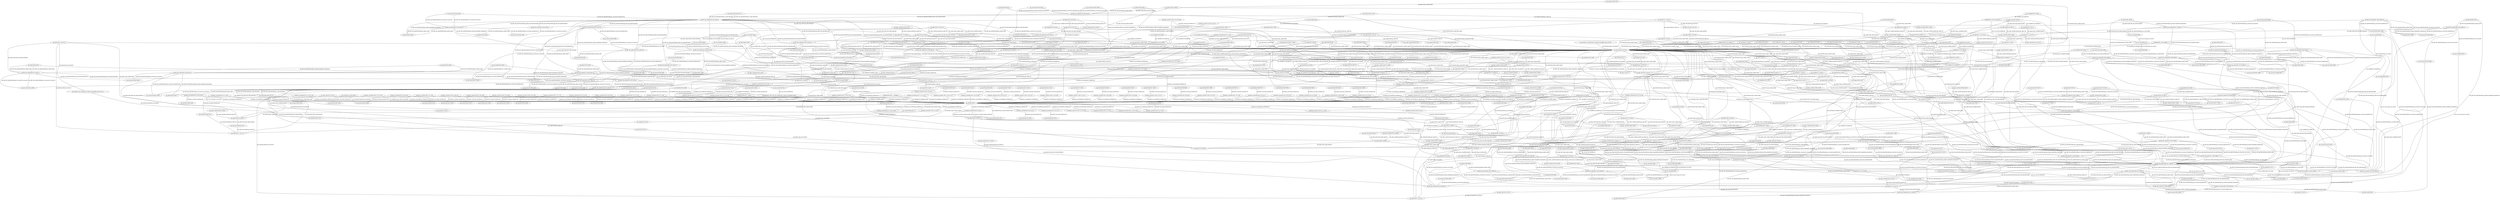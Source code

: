 graph {
	1 [label="py_scope_flow(4344,4216,-1)"]
	2 [label="py_scope_flow(4350,4216,1)"]
	3 [label="py_scope_flow(4353,4216,1)"]
	4 [label="py_scope_flow(4355,4216,1)"]
	5 [label="py_scope_flow(4357,4216,1)"]
	6 [label="py_scope_flow(4370,4216,1)"]
	7 [label="py_scope_flow(4373,4216,1)"]
	8 [label="py_scope_flow(4378,4216,1)"]
	9 [label="py_scope_flow(4388,4216,1)"]
	10 [label="py_scope_flow(4393,4216,1)"]
	11 [label="py_scope_flow(4394,4216,0)"]
	12 [label="py_scope_flow(4401,4207,-1)"]
	13 [label="py_scope_flow(4403,4207,0)"]
	14 [label="py_variables(4219,4218)"]
	15 [label="py_variables(4225,4224)"]
	16 [label="py_variables(4234,4233)"]
	17 [label="py_variables(4234,4252)"]
	18 [label="py_variables(4234,4260)"]
	19 [label="py_variables(4234,4319)"]
	20 [label="py_variables(4241,4240)"]
	21 [label="py_variables(4241,4244)"]
	22 [label="py_variables(4241,4247)"]
	23 [label="py_variables(4241,4277)"]
	24 [label="py_variables(4241,4285)"]
	25 [label="py_variables(4241,4297)"]
	26 [label="py_variables(4257,4256)"]
	27 [label="py_variables(4257,4271)"]
	28 [label="py_variables(4266,4265)"]
	29 [label="py_variables(4266,4337)"]
	30 [label="py_variables(4281,4280)"]
	31 [label="py_variables(4281,4292)"]
	32 [label="py_variables(4281,4304)"]
	33 [label="py_variables(4281,4323)"]
	34 [label="py_variables(4289,4288)"]
	35 [label="py_variables(4301,4300)"]
	36 [label="py_variables(4301,4313)"]
	37 [label="py_variables(4309,4308)"]
	38 [label="py_variables(4327,4326)"]
	39 [label="py_variables(4327,4335)"]
	40 [label="py_variables(4332,4331)"]
	41 [label="py_variables(4341,4340)"]
	42 [label="variable(4208,4207,__name__)"]
	43 [label="variable(4209,4207,__package__)"]
	44 [label="variable(4219,4216,self)"]
	45 [label="variable(4225,4207,ScenarioOutline)"]
	46 [label="variable(4234,4216,outline)"]
	47 [label="variable(4241,4207,Mock)"]
	48 [label="variable(4257,4216,scenario)"]
	49 [label="variable(4266,4207,False)"]
	50 [label="variable(4281,4216,runner)"]
	51 [label="variable(4289,4216,context)"]
	52 [label="variable(4301,4216,config)"]
	53 [label="variable(4309,4207,True)"]
	54 [label="variable(4327,4216,resultFailed)"]
	55 [label="variable(4332,4207,eq_)"]
	56 [label="variable(4341,4207,test_run_should_pass_when_all_examples_pass)"]
	57 [label="py_scopes(4212,4207)"]
	58 [label="py_scopes(4213,4207)"]
	59 [label="py_scopes(4218,4216)"]
	60 [label="py_scopes(4222,4216)"]
	61 [label="py_scopes(4223,4216)"]
	62 [label="py_scopes(4224,4216)"]
	63 [label="py_scopes(4228,4216)"]
	64 [label="py_scopes(4229,4216)"]
	65 [label="py_scopes(4230,4216)"]
	66 [label="py_scopes(4231,4216)"]
	67 [label="py_scopes(4233,4216)"]
	68 [label="py_scopes(4236,4216)"]
	69 [label="py_scopes(4237,4216)"]
	70 [label="py_scopes(4239,4216)"]
	71 [label="py_scopes(4240,4216)"]
	72 [label="py_scopes(4243,4216)"]
	73 [label="py_scopes(4244,4216)"]
	74 [label="py_scopes(4246,4216)"]
	75 [label="py_scopes(4247,4216)"]
	76 [label="py_scopes(4251,4216)"]
	77 [label="py_scopes(4252,4216)"]
	78 [label="py_scopes(4255,4216)"]
	79 [label="py_scopes(4256,4216)"]
	80 [label="py_scopes(4259,4216)"]
	81 [label="py_scopes(4260,4216)"]
	82 [label="py_scopes(4264,4216)"]
	83 [label="py_scopes(4265,4216)"]
	84 [label="py_scopes(4269,4216)"]
	85 [label="py_scopes(4270,4216)"]
	86 [label="py_scopes(4271,4216)"]
	87 [label="py_scopes(4275,4216)"]
	88 [label="py_scopes(4276,4216)"]
	89 [label="py_scopes(4277,4216)"]
	90 [label="py_scopes(4280,4216)"]
	91 [label="py_scopes(4283,4216)"]
	92 [label="py_scopes(4284,4216)"]
	93 [label="py_scopes(4285,4216)"]
	94 [label="py_scopes(4288,4216)"]
	95 [label="py_scopes(4291,4216)"]
	96 [label="py_scopes(4292,4216)"]
	97 [label="py_scopes(4295,4216)"]
	98 [label="py_scopes(4296,4216)"]
	99 [label="py_scopes(4297,4216)"]
	100 [label="py_scopes(4300,4216)"]
	101 [label="py_scopes(4303,4216)"]
	102 [label="py_scopes(4304,4216)"]
	103 [label="py_scopes(4307,4216)"]
	104 [label="py_scopes(4308,4216)"]
	105 [label="py_scopes(4312,4216)"]
	106 [label="py_scopes(4313,4216)"]
	107 [label="py_scopes(4316,4216)"]
	108 [label="py_scopes(4317,4216)"]
	109 [label="py_scopes(4318,4216)"]
	110 [label="py_scopes(4319,4216)"]
	111 [label="py_scopes(4323,4216)"]
	112 [label="py_scopes(4326,4216)"]
	113 [label="py_scopes(4329,4216)"]
	114 [label="py_scopes(4330,4216)"]
	115 [label="py_scopes(4331,4216)"]
	116 [label="py_scopes(4335,4216)"]
	117 [label="py_scopes(4337,4216)"]
	118 [label="py_scopes(4340,4207)"]
	119 [label="py_Modules(4207)"]
	120 [label="py_stmt_lists(4211,4207,2)"]
	121 [label="py_stmt_lists(4221,4216,5)"]
	122 [label="py_stmt_lists(4263,4255,3)"]
	123 [label="py_ssa_defn(4395,4351)"]
	124 [label="py_ssa_defn(4396,4364)"]
	125 [label="py_ssa_defn(4397,4371)"]
	126 [label="py_ssa_defn(4398,4379)"]
	127 [label="py_ssa_defn(4399,4389)"]
	128 [label="py_ssa_defn(4404,4402)"]
	129 [label="py_strs(stop,4312,3)"]
	130 [label="py_strs(test_run_should_pass_when_all_examples_pass,4213,2)"]
	131 [label="py_strs(test_run_should_pass_when_all_examples_pass,4216,0)"]
	132 [label="py_strs(foo.feature,4228,2)"]
	133 [label="py_strs(',4228,3)"]
	134 [label="py_strs(',4230,3)"]
	135 [label="py_strs(',4231,3)"]
	136 [label="py_strs(Scenario Outline,4230,2)"]
	137 [label="py_strs(foo,4231,2)"]
	138 [label="py_strs(_scenarios,4251,3)"]
	139 [label="py_strs(_scenarios,4259,3)"]
	140 [label="py_strs(run,4270,3)"]
	141 [label="py_strs(run,4318,3)"]
	142 [label="py_strs(return_value,4269,3)"]
	143 [label="py_strs(context,4291,3)"]
	144 [label="py_strs(config,4303,3)"]
	145 [label="py_ssa_use(4359,4395)"]
	146 [label="py_ssa_use(4361,4395)"]
	147 [label="py_ssa_use(4366,4396)"]
	148 [label="py_ssa_use(4375,4397)"]
	149 [label="py_ssa_use(4380,4397)"]
	150 [label="py_ssa_use(4383,4398)"]
	151 [label="py_ssa_use(4385,4395)"]
	152 [label="py_ssa_use(4387,4397)"]
	153 [label="py_ssa_use(4391,4399)"]
	154 [label="py_ssa_use(4403,4404)"]
	155 [label="py_successors(4343,4345)"]
	156 [label="py_successors(4344,4343)"]
	157 [label="py_successors(4350,4351)"]
	158 [label="py_successors(4351,4352)"]
	159 [label="py_successors(4352,4353)"]
	160 [label="py_successors(4353,4354)"]
	161 [label="py_successors(4354,4355)"]
	162 [label="py_successors(4355,4356)"]
	163 [label="py_successors(4356,4357)"]
	164 [label="py_successors(4357,4358)"]
	165 [label="py_successors(4358,4359)"]
	166 [label="py_successors(4359,4360)"]
	167 [label="py_successors(4360,4361)"]
	168 [label="py_successors(4361,4362)"]
	169 [label="py_successors(4362,4363)"]
	170 [label="py_successors(4363,4364)"]
	171 [label="py_successors(4363,4369)"]
	172 [label="py_successors(4364,4365)"]
	173 [label="py_successors(4365,4366)"]
	174 [label="py_successors(4366,4367)"]
	175 [label="py_successors(4367,4368)"]
	176 [label="py_successors(4368,4363)"]
	177 [label="py_successors(4369,4370)"]
	178 [label="py_successors(4370,4371)"]
	179 [label="py_successors(4371,4372)"]
	180 [label="py_successors(4372,4373)"]
	181 [label="py_successors(4373,4374)"]
	182 [label="py_successors(4374,4375)"]
	183 [label="py_successors(4375,4376)"]
	184 [label="py_successors(4376,4377)"]
	185 [label="py_successors(4377,4378)"]
	186 [label="py_successors(4378,4379)"]
	187 [label="py_successors(4379,4380)"]
	188 [label="py_successors(4380,4381)"]
	189 [label="py_successors(4381,4382)"]
	190 [label="py_successors(4382,4383)"]
	191 [label="py_successors(4383,4384)"]
	192 [label="py_successors(4384,4385)"]
	193 [label="py_successors(4385,4386)"]
	194 [label="py_successors(4386,4387)"]
	195 [label="py_successors(4387,4388)"]
	196 [label="py_successors(4388,4389)"]
	197 [label="py_successors(4389,4390)"]
	198 [label="py_successors(4390,4391)"]
	199 [label="py_successors(4391,4392)"]
	200 [label="py_successors(4392,4393)"]
	201 [label="py_successors(4393,4394)"]
	202 [label="py_successors(4400,4402)"]
	203 [label="py_successors(4401,4400)"]
	204 [label="py_successors(4402,4403)"]
	205 [label="py_expr_contexts(4220,4,4218)"]
	206 [label="py_expr_contexts(4226,3,4224)"]
	207 [label="py_expr_contexts(4235,5,4233)"]
	208 [label="py_expr_contexts(4242,3,4240)"]
	209 [label="py_expr_contexts(4245,3,4244)"]
	210 [label="py_expr_contexts(4248,3,4247)"]
	211 [label="py_expr_contexts(4249,3,4237)"]
	212 [label="py_expr_contexts(4253,3,4252)"]
	213 [label="py_expr_contexts(4254,5,4251)"]
	214 [label="py_expr_contexts(4258,5,4256)"]
	215 [label="py_expr_contexts(4261,3,4260)"]
	216 [label="py_expr_contexts(4262,3,4259)"]
	217 [label="py_expr_contexts(4267,3,4265)"]
	218 [label="py_expr_contexts(4272,3,4271)"]
	219 [label="py_expr_contexts(4273,3,4270)"]
	220 [label="py_expr_contexts(4274,5,4269)"]
	221 [label="py_expr_contexts(4278,3,4277)"]
	222 [label="py_expr_contexts(4282,5,4280)"]
	223 [label="py_expr_contexts(4286,3,4285)"]
	224 [label="py_expr_contexts(4290,5,4288)"]
	225 [label="py_expr_contexts(4293,3,4292)"]
	226 [label="py_expr_contexts(4294,5,4291)"]
	227 [label="py_expr_contexts(4298,3,4297)"]
	228 [label="py_expr_contexts(4302,5,4300)"]
	229 [label="py_expr_contexts(4305,3,4304)"]
	230 [label="py_expr_contexts(4306,5,4303)"]
	231 [label="py_expr_contexts(4310,3,4308)"]
	232 [label="py_expr_contexts(4314,3,4313)"]
	233 [label="py_expr_contexts(4315,5,4312)"]
	234 [label="py_expr_contexts(4320,3,4319)"]
	235 [label="py_expr_contexts(4321,3,4318)"]
	236 [label="py_expr_contexts(4324,3,4323)"]
	237 [label="py_expr_contexts(4328,5,4326)"]
	238 [label="py_expr_contexts(4333,3,4331)"]
	239 [label="py_expr_contexts(4336,3,4335)"]
	240 [label="py_expr_contexts(4338,3,4337)"]
	241 [label="py_expr_contexts(4342,5,4340)"]
	242 [label="py_parameter_lists(4217,4216)"]
	243 [label="py_idoms(4343,4344)"]
	244 [label="py_idoms(4345,4343)"]
	245 [label="py_idoms(4351,4350)"]
	246 [label="py_idoms(4352,4351)"]
	247 [label="py_idoms(4353,4352)"]
	248 [label="py_idoms(4354,4353)"]
	249 [label="py_idoms(4355,4354)"]
	250 [label="py_idoms(4356,4355)"]
	251 [label="py_idoms(4357,4356)"]
	252 [label="py_idoms(4358,4357)"]
	253 [label="py_idoms(4359,4358)"]
	254 [label="py_idoms(4360,4359)"]
	255 [label="py_idoms(4361,4360)"]
	256 [label="py_idoms(4362,4361)"]
	257 [label="py_idoms(4363,4362)"]
	258 [label="py_idoms(4364,4363)"]
	259 [label="py_idoms(4365,4364)"]
	260 [label="py_idoms(4366,4365)"]
	261 [label="py_idoms(4367,4366)"]
	262 [label="py_idoms(4368,4367)"]
	263 [label="py_idoms(4369,4363)"]
	264 [label="py_idoms(4370,4369)"]
	265 [label="py_idoms(4371,4370)"]
	266 [label="py_idoms(4372,4371)"]
	267 [label="py_idoms(4373,4372)"]
	268 [label="py_idoms(4374,4373)"]
	269 [label="py_idoms(4375,4374)"]
	270 [label="py_idoms(4376,4375)"]
	271 [label="py_idoms(4377,4376)"]
	272 [label="py_idoms(4378,4377)"]
	273 [label="py_idoms(4379,4378)"]
	274 [label="py_idoms(4380,4379)"]
	275 [label="py_idoms(4381,4380)"]
	276 [label="py_idoms(4382,4381)"]
	277 [label="py_idoms(4383,4382)"]
	278 [label="py_idoms(4384,4383)"]
	279 [label="py_idoms(4385,4384)"]
	280 [label="py_idoms(4386,4385)"]
	281 [label="py_idoms(4387,4386)"]
	282 [label="py_idoms(4388,4387)"]
	283 [label="py_idoms(4389,4388)"]
	284 [label="py_idoms(4390,4389)"]
	285 [label="py_idoms(4391,4390)"]
	286 [label="py_idoms(4392,4391)"]
	287 [label="py_idoms(4393,4392)"]
	288 [label="py_idoms(4394,4393)"]
	289 [label="py_idoms(4400,4401)"]
	290 [label="py_idoms(4402,4400)"]
	291 [label="py_idoms(4403,4402)"]
	292 [label="py_numbers(17,4229,2)"]
	293 [label="py_numbers(17,4229,3)"]
	294 [label="py_flow_bb_node(4343,4218,4344,1)"]
	295 [label="py_flow_bb_node(4344,4216,4344,0)"]
	296 [label="py_flow_bb_node(4345,4224,4344,2)"]
	297 [label="py_flow_bb_node(4350,4223,4344,7)"]
	298 [label="py_flow_bb_node(4351,4233,4344,8)"]
	299 [label="py_flow_bb_node(4352,4240,4344,9)"]
	300 [label="py_flow_bb_node(4353,4239,4344,10)"]
	301 [label="py_flow_bb_node(4354,4244,4344,11)"]
	302 [label="py_flow_bb_node(4355,4243,4344,12)"]
	303 [label="py_flow_bb_node(4356,4247,4344,13)"]
	304 [label="py_flow_bb_node(4357,4246,4344,14)"]
	305 [label="py_flow_bb_node(4358,4237,4344,15)"]
	306 [label="py_flow_bb_node(4359,4252,4344,16)"]
	307 [label="py_flow_bb_node(4360,4251,4344,17)"]
	308 [label="py_flow_bb_node(4361,4260,4344,18)"]
	309 [label="py_flow_bb_node(4362,4259,4344,19)"]
	310 [label="py_flow_bb_node(4363,4255,4363,0)"]
	311 [label="py_flow_bb_node(4364,4256,4364,0)"]
	312 [label="py_flow_bb_node(4365,4265,4364,1)"]
	313 [label="py_flow_bb_node(4366,4271,4364,2)"]
	314 [label="py_flow_bb_node(4367,4270,4364,3)"]
	315 [label="py_flow_bb_node(4368,4269,4364,4)"]
	316 [label="py_flow_bb_node(4369,4277,4369,0)"]
	317 [label="py_flow_bb_node(4370,4276,4369,1)"]
	318 [label="py_flow_bb_node(4371,4280,4369,2)"]
	319 [label="py_flow_bb_node(4372,4285,4369,3)"]
	320 [label="py_flow_bb_node(4373,4284,4369,4)"]
	321 [label="py_flow_bb_node(4374,4288,4369,5)"]
	322 [label="py_flow_bb_node(4375,4292,4369,6)"]
	323 [label="py_flow_bb_node(4376,4291,4369,7)"]
	324 [label="py_flow_bb_node(4377,4297,4369,8)"]
	325 [label="py_flow_bb_node(4378,4296,4369,9)"]
	326 [label="py_flow_bb_node(4379,4300,4369,10)"]
	327 [label="py_flow_bb_node(4380,4304,4369,11)"]
	328 [label="py_flow_bb_node(4381,4303,4369,12)"]
	329 [label="py_flow_bb_node(4382,4308,4369,13)"]
	330 [label="py_flow_bb_node(4383,4313,4369,14)"]
	331 [label="py_flow_bb_node(4384,4312,4369,15)"]
	332 [label="py_flow_bb_node(4385,4319,4369,16)"]
	333 [label="py_flow_bb_node(4386,4318,4369,17)"]
	334 [label="py_flow_bb_node(4387,4323,4369,18)"]
	335 [label="py_flow_bb_node(4388,4317,4369,19)"]
	336 [label="py_flow_bb_node(4389,4326,4369,20)"]
	337 [label="py_flow_bb_node(4390,4331,4369,21)"]
	338 [label="py_flow_bb_node(4391,4335,4369,22)"]
	339 [label="py_flow_bb_node(4392,4337,4369,23)"]
	340 [label="py_flow_bb_node(4393,4330,4369,24)"]
	341 [label="py_flow_bb_node(4394,4216,4369,25)"]
	342 [label="py_flow_bb_node(4400,4213,4401,1)"]
	343 [label="py_flow_bb_node(4401,4207,4401,0)"]
	344 [label="py_flow_bb_node(4402,4340,4401,2)"]
	345 [label="py_flow_bb_node(4403,4207,4401,3)"]
	346 [label="py_scope_location(4405,4207)"]
	347 [label="py_scope_location(4408,4216)"]
	348 [label="py_Functions(4216,4213)"]
	349 [label="py_expr_lists(4227,4223,3)"]
	350 [label="py_expr_lists(4232,4222,2)"]
	351 [label="py_expr_lists(4238,4237,2)"]
	352 [label="py_expr_lists(4250,4236,2)"]
	353 [label="py_expr_lists(4268,4264,2)"]
	354 [label="py_expr_lists(4279,4275,2)"]
	355 [label="py_expr_lists(4287,4283,2)"]
	356 [label="py_expr_lists(4299,4295,2)"]
	357 [label="py_expr_lists(4311,4307,2)"]
	358 [label="py_expr_lists(4322,4317,3)"]
	359 [label="py_expr_lists(4325,4316,2)"]
	360 [label="py_expr_lists(4334,4330,3)"]
	361 [label="py_expr_lists(4339,4212,2)"]
	362 [label="py_locations(4406,4212)"]
	363 [label="py_locations(4407,4213)"]
	364 [label="py_locations(4409,4218)"]
	365 [label="py_locations(4410,4222)"]
	366 [label="py_locations(4411,4223)"]
	367 [label="py_locations(4412,4224)"]
	368 [label="py_locations(4413,4228)"]
	369 [label="py_locations(4414,4229)"]
	370 [label="py_locations(4415,4230)"]
	371 [label="py_locations(4416,4231)"]
	372 [label="py_locations(4417,4233)"]
	373 [label="py_locations(4418,4236)"]
	374 [label="py_locations(4419,4237)"]
	375 [label="py_locations(4420,4239)"]
	376 [label="py_locations(4421,4240)"]
	377 [label="py_locations(4422,4243)"]
	378 [label="py_locations(4423,4244)"]
	379 [label="py_locations(4424,4246)"]
	380 [label="py_locations(4425,4247)"]
	381 [label="py_locations(4426,4251)"]
	382 [label="py_locations(4427,4252)"]
	383 [label="py_locations(4428,4255)"]
	384 [label="py_locations(4429,4256)"]
	385 [label="py_locations(4430,4259)"]
	386 [label="py_locations(4431,4260)"]
	387 [label="py_locations(4432,4264)"]
	388 [label="py_locations(4433,4265)"]
	389 [label="py_locations(4434,4269)"]
	390 [label="py_locations(4435,4270)"]
	391 [label="py_locations(4436,4271)"]
	392 [label="py_locations(4437,4275)"]
	393 [label="py_locations(4438,4276)"]
	394 [label="py_locations(4439,4277)"]
	395 [label="py_locations(4440,4280)"]
	396 [label="py_locations(4441,4283)"]
	397 [label="py_locations(4442,4284)"]
	398 [label="py_locations(4443,4285)"]
	399 [label="py_locations(4444,4288)"]
	400 [label="py_locations(4445,4291)"]
	401 [label="py_locations(4446,4292)"]
	402 [label="py_locations(4447,4295)"]
	403 [label="py_locations(4448,4296)"]
	404 [label="py_locations(4449,4297)"]
	405 [label="py_locations(4450,4300)"]
	406 [label="py_locations(4451,4303)"]
	407 [label="py_locations(4452,4304)"]
	408 [label="py_locations(4453,4307)"]
	409 [label="py_locations(4454,4308)"]
	410 [label="py_locations(4455,4312)"]
	411 [label="py_locations(4456,4313)"]
	412 [label="py_locations(4457,4316)"]
	413 [label="py_locations(4458,4317)"]
	414 [label="py_locations(4459,4318)"]
	415 [label="py_locations(4460,4319)"]
	416 [label="py_locations(4461,4323)"]
	417 [label="py_locations(4462,4326)"]
	418 [label="py_locations(4463,4329)"]
	419 [label="py_locations(4464,4330)"]
	420 [label="py_locations(4465,4331)"]
	421 [label="py_locations(4466,4335)"]
	422 [label="py_locations(4467,4337)"]
	423 [label="py_locations(4468,4340)"]
	424 [label="py_ssa_var(4395,4234)"]
	425 [label="py_ssa_var(4396,4257)"]
	426 [label="py_ssa_var(4397,4281)"]
	427 [label="py_ssa_var(4398,4301)"]
	428 [label="py_ssa_var(4399,4327)"]
	429 [label="py_ssa_var(4404,4341)"]
	430 [label="locations_ast(4405,4207,0,0,0,0)"]
	431 [label="locations_ast(4406,4207,3,1,3,54)"]
	432 [label="locations_ast(4407,4207,3,1,3,54)"]
	433 [label="locations_ast(4408,4207,3,1,3,54)"]
	434 [label="locations_ast(4409,4207,3,49,3,52)"]
	435 [label="locations_ast(4410,4207,4,5,4,75)"]
	436 [label="locations_ast(4411,4207,4,15,4,75)"]
	437 [label="locations_ast(4412,4207,4,15,4,29)"]
	438 [label="locations_ast(4413,4207,4,31,4,43)"]
	439 [label="locations_ast(4414,4207,4,46,4,47)"]
	440 [label="locations_ast(4415,4207,4,50,4,67)"]
	441 [label="locations_ast(4416,4207,4,70,4,74)"]
	442 [label="locations_ast(4417,4207,4,5,4,11)"]
	443 [label="locations_ast(4418,4207,5,5,5,49)"]
	444 [label="locations_ast(4419,4207,5,26,5,49)"]
	445 [label="locations_ast(4420,4207,5,27,5,32)"]
	446 [label="locations_ast(4421,4207,5,27,5,30)"]
	447 [label="locations_ast(4422,4207,5,35,5,40)"]
	448 [label="locations_ast(4423,4207,5,35,5,38)"]
	449 [label="locations_ast(4424,4207,5,43,5,48)"]
	450 [label="locations_ast(4425,4207,5,43,5,46)"]
	451 [label="locations_ast(4426,4207,5,5,5,22)"]
	452 [label="locations_ast(4427,4207,5,5,5,11)"]
	453 [label="locations_ast(4428,4207,6,5,6,39)"]
	454 [label="locations_ast(4429,4207,6,9,6,16)"]
	455 [label="locations_ast(4430,4207,6,21,6,38)"]
	456 [label="locations_ast(4431,4207,6,21,6,27)"]
	457 [label="locations_ast(4432,4207,7,9,7,41)"]
	458 [label="locations_ast(4433,4207,7,37,7,41)"]
	459 [label="locations_ast(4434,4207,7,9,7,33)"]
	460 [label="locations_ast(4435,4207,7,9,7,20)"]
	461 [label="locations_ast(4436,4207,7,9,7,16)"]
	462 [label="locations_ast(4437,4207,8,5,8,19)"]
	463 [label="locations_ast(4438,4207,8,14,8,19)"]
	464 [label="locations_ast(4439,4207,8,14,8,17)"]
	465 [label="locations_ast(4440,4207,8,5,8,10)"]
	466 [label="locations_ast(4441,4207,9,5,9,37)"]
	467 [label="locations_ast(4442,4207,9,32,9,37)"]
	468 [label="locations_ast(4443,4207,9,32,9,35)"]
	469 [label="locations_ast(4444,4207,9,5,9,11)"]
	470 [label="locations_ast(4445,4207,9,15,9,28)"]
	471 [label="locations_ast(4446,4207,9,15,9,20)"]
	472 [label="locations_ast(4447,4207,10,5,10,35)"]
	473 [label="locations_ast(4448,4207,10,30,10,35)"]
	474 [label="locations_ast(4449,4207,10,30,10,33)"]
	475 [label="locations_ast(4450,4207,10,5,10,10)"]
	476 [label="locations_ast(4451,4207,10,14,10,26)"]
	477 [label="locations_ast(4452,4207,10,14,10,19)"]
	478 [label="locations_ast(4453,4207,11,5,11,22)"]
	479 [label="locations_ast(4454,4207,11,19,11,22)"]
	480 [label="locations_ast(4455,4207,11,5,11,15)"]
	481 [label="locations_ast(4456,4207,11,5,11,10)"]
	482 [label="locations_ast(4457,4207,12,5,12,38)"]
	483 [label="locations_ast(4458,4207,12,20,12,38)"]
	484 [label="locations_ast(4459,4207,12,20,12,30)"]
	485 [label="locations_ast(4460,4207,12,20,12,26)"]
	486 [label="locations_ast(4461,4207,12,32,12,37)"]
	487 [label="locations_ast(4462,4207,12,5,12,16)"]
	488 [label="locations_ast(4463,4207,13,5,13,28)"]
	489 [label="locations_ast(4464,4207,13,5,13,28)"]
	490 [label="locations_ast(4465,4207,13,5,13,7)"]
	491 [label="locations_ast(4466,4207,13,9,13,20)"]
	492 [label="locations_ast(4467,4207,13,23,13,27)"]
	493 [label="locations_ast(4468,4207,3,5,3,47)"]
	494 [label="py_stmts(4212,1,4211,0)"]
	495 [label="py_stmts(4222,1,4221,0)"]
	496 [label="py_stmts(4236,1,4221,1)"]
	497 [label="py_stmts(4255,9,4221,2)"]
	498 [label="py_stmts(4264,1,4263,0)"]
	499 [label="py_stmts(4275,1,4221,3)"]
	500 [label="py_stmts(4283,1,4221,4)"]
	501 [label="py_stmts(4295,1,4221,5)"]
	502 [label="py_stmts(4307,1,4221,6)"]
	503 [label="py_stmts(4316,1,4221,7)"]
	504 [label="py_stmts(4329,8,4221,8)"]
	505 [label="py_exprs(4213,10,4212,1)"]
	506 [label="py_exprs(4218,18,4217,0)"]
	507 [label="py_exprs(4223,4,4222,1)"]
	508 [label="py_exprs(4224,18,4223,2)"]
	509 [label="py_exprs(4228,25,4227,0)"]
	510 [label="py_exprs(4229,19,4227,1)"]
	511 [label="py_exprs(4230,25,4227,2)"]
	512 [label="py_exprs(4231,25,4227,3)"]
	513 [label="py_exprs(4233,18,4232,0)"]
	514 [label="py_exprs(4237,16,4236,1)"]
	515 [label="py_exprs(4239,4,4238,0)"]
	516 [label="py_exprs(4240,18,4239,2)"]
	517 [label="py_exprs(4243,4,4238,1)"]
	518 [label="py_exprs(4244,18,4243,2)"]
	519 [label="py_exprs(4246,4,4238,2)"]
	520 [label="py_exprs(4247,18,4246,2)"]
	521 [label="py_exprs(4251,0,4250,0)"]
	522 [label="py_exprs(4252,18,4251,2)"]
	523 [label="py_exprs(4256,18,4255,1)"]
	524 [label="py_exprs(4259,0,4255,2)"]
	525 [label="py_exprs(4260,18,4259,2)"]
	526 [label="py_exprs(4265,18,4264,1)"]
	527 [label="py_exprs(4269,0,4268,0)"]
	528 [label="py_exprs(4270,0,4269,2)"]
	529 [label="py_exprs(4271,18,4270,2)"]
	530 [label="py_exprs(4276,4,4275,1)"]
	531 [label="py_exprs(4277,18,4276,2)"]
	532 [label="py_exprs(4280,18,4279,0)"]
	533 [label="py_exprs(4284,4,4283,1)"]
	534 [label="py_exprs(4285,18,4284,2)"]
	535 [label="py_exprs(4288,18,4287,0)"]
	536 [label="py_exprs(4291,0,4287,1)"]
	537 [label="py_exprs(4292,18,4291,2)"]
	538 [label="py_exprs(4296,4,4295,1)"]
	539 [label="py_exprs(4297,18,4296,2)"]
	540 [label="py_exprs(4300,18,4299,0)"]
	541 [label="py_exprs(4303,0,4299,1)"]
	542 [label="py_exprs(4304,18,4303,2)"]
	543 [label="py_exprs(4308,18,4307,1)"]
	544 [label="py_exprs(4312,0,4311,0)"]
	545 [label="py_exprs(4313,18,4312,2)"]
	546 [label="py_exprs(4317,4,4316,1)"]
	547 [label="py_exprs(4318,0,4317,2)"]
	548 [label="py_exprs(4319,18,4318,2)"]
	549 [label="py_exprs(4323,18,4322,0)"]
	550 [label="py_exprs(4326,18,4325,0)"]
	551 [label="py_exprs(4330,4,4329,1)"]
	552 [label="py_exprs(4331,18,4330,2)"]
	553 [label="py_exprs(4335,18,4334,0)"]
	554 [label="py_exprs(4337,18,4334,1)"]
	555 [label="py_exprs(4340,18,4339,0)"]
	156 -- 295 [label="(py_flow_bb_node.flownode,py_successors.predecessor)"]
	156 -- 294 [label="(py_flow_bb_node.flownode,py_successors.successor)"]
	306 -- 295 [label="(py_flow_bb_node.basicblock,py_flow_bb_node.flownode)"]
	300 -- 295 [label="(py_flow_bb_node.basicblock,py_flow_bb_node.flownode)"]
	304 -- 295 [label="(py_flow_bb_node.basicblock,py_flow_bb_node.flownode)"]
	1 -- 295 [label="(py_flow_bb_node.flownode,py_scope_flow.flow)"]
	243 -- 295 [label="(py_flow_bb_node.flownode,py_idoms.immediate_dominator)"]
	243 -- 294 [label="(py_flow_bb_node.flownode,py_idoms.node)"]
	295 -- 305 [label="(py_flow_bb_node.basicblock,py_flow_bb_node.flownode)"]
	295 -- 302 [label="(py_flow_bb_node.basicblock,py_flow_bb_node.flownode)"]
	295 -- 301 [label="(py_flow_bb_node.basicblock,py_flow_bb_node.flownode)"]
	295 -- 299 [label="(py_flow_bb_node.basicblock,py_flow_bb_node.flownode)"]
	295 -- 297 [label="(py_flow_bb_node.basicblock,py_flow_bb_node.flownode)"]
	295 -- 308 [label="(py_flow_bb_node.basicblock,py_flow_bb_node.flownode)"]
	295 -- 309 [label="(py_flow_bb_node.basicblock,py_flow_bb_node.flownode)"]
	295 -- 296 [label="(py_flow_bb_node.basicblock,py_flow_bb_node.flownode)"]
	295 -- 294 [label="(py_flow_bb_node.basicblock,py_flow_bb_node.flownode)"]
	295 -- 298 [label="(py_flow_bb_node.basicblock,py_flow_bb_node.flownode)"]
	295 -- 303 [label="(py_flow_bb_node.basicblock,py_flow_bb_node.flownode)"]
	295 -- 307 [label="(py_flow_bb_node.basicblock,py_flow_bb_node.flownode)"]
	104 -- 348 [label="(py_Functions.id,py_scopes.scope)"]
	85 -- 348 [label="(py_Functions.id,py_scopes.scope)"]
	121 -- 348 [label="(py_Functions.id,py_stmt_lists.parent)"]
	97 -- 348 [label="(py_Functions.id,py_scopes.scope)"]
	9 -- 348 [label="(py_Functions.id,py_scope_flow.scope)"]
	63 -- 348 [label="(py_Functions.id,py_scopes.scope)"]
	90 -- 348 [label="(py_Functions.id,py_scopes.scope)"]
	59 -- 348 [label="(py_Functions.id,py_scopes.scope)"]
	110 -- 348 [label="(py_Functions.id,py_scopes.scope)"]
	1 -- 348 [label="(py_Functions.id,py_scope_flow.scope)"]
	1 -- 295 [label="(py_flow_bb_node.flownode,py_scope_flow.flow)"]
	100 -- 348 [label="(py_Functions.id,py_scopes.scope)"]
	89 -- 348 [label="(py_Functions.id,py_scopes.scope)"]
	87 -- 348 [label="(py_Functions.id,py_scopes.scope)"]
	86 -- 348 [label="(py_Functions.id,py_scopes.scope)"]
	242 -- 348 [label="(py_Functions.id,py_parameter_lists.parent)"]
	113 -- 348 [label="(py_Functions.id,py_scopes.scope)"]
	52 -- 348 [label="(py_Functions.id,variable.scope)"]
	106 -- 348 [label="(py_Functions.id,py_scopes.scope)"]
	5 -- 348 [label="(py_Functions.id,py_scope_flow.scope)"]
	75 -- 348 [label="(py_Functions.id,py_scopes.scope)"]
	341 -- 11 [label="(py_flow_bb_node.flownode,py_scope_flow.flow)"]
	341 -- 348 [label="(py_Functions.id,py_flow_bb_node.realnode)"]
	83 -- 348 [label="(py_Functions.id,py_scopes.scope)"]
	71 -- 348 [label="(py_Functions.id,py_scopes.scope)"]
	105 -- 348 [label="(py_Functions.id,py_scopes.scope)"]
	48 -- 348 [label="(py_Functions.id,variable.scope)"]
	78 -- 348 [label="(py_Functions.id,py_scopes.scope)"]
	10 -- 348 [label="(py_Functions.id,py_scope_flow.scope)"]
	131 -- 348 [label="(py_Functions.id,py_strs.parent)"]
	91 -- 348 [label="(py_Functions.id,py_scopes.scope)"]
	108 -- 348 [label="(py_Functions.id,py_scopes.scope)"]
	51 -- 348 [label="(py_Functions.id,variable.scope)"]
	72 -- 348 [label="(py_Functions.id,py_scopes.scope)"]
	60 -- 348 [label="(py_Functions.id,py_scopes.scope)"]
	69 -- 348 [label="(py_Functions.id,py_scopes.scope)"]
	73 -- 348 [label="(py_Functions.id,py_scopes.scope)"]
	101 -- 348 [label="(py_Functions.id,py_scopes.scope)"]
	70 -- 348 [label="(py_Functions.id,py_scopes.scope)"]
	107 -- 348 [label="(py_Functions.id,py_scopes.scope)"]
	102 -- 348 [label="(py_Functions.id,py_scopes.scope)"]
	2 -- 348 [label="(py_Functions.id,py_scope_flow.scope)"]
	11 -- 348 [label="(py_Functions.id,py_scope_flow.scope)"]
	46 -- 348 [label="(py_Functions.id,variable.scope)"]
	84 -- 348 [label="(py_Functions.id,py_scopes.scope)"]
	347 -- 348 [label="(py_Functions.id,py_scope_location.scope)"]
	77 -- 348 [label="(py_Functions.id,py_scopes.scope)"]
	348 -- 109 [label="(py_Functions.id,py_scopes.scope)"]
	348 -- 117 [label="(py_Functions.id,py_scopes.scope)"]
	348 -- 8 [label="(py_Functions.id,py_scope_flow.scope)"]
	348 -- 79 [label="(py_Functions.id,py_scopes.scope)"]
	348 -- 61 [label="(py_Functions.id,py_scopes.scope)"]
	348 -- 92 [label="(py_Functions.id,py_scopes.scope)"]
	348 -- 3 [label="(py_Functions.id,py_scope_flow.scope)"]
	348 -- 111 [label="(py_Functions.id,py_scopes.scope)"]
	348 -- 65 [label="(py_Functions.id,py_scopes.scope)"]
	348 -- 295 [label="(py_Functions.id,py_flow_bb_node.realnode)"]
	348 -- 76 [label="(py_Functions.id,py_scopes.scope)"]
	348 -- 64 [label="(py_Functions.id,py_scopes.scope)"]
	348 -- 67 [label="(py_Functions.id,py_scopes.scope)"]
	348 -- 82 [label="(py_Functions.id,py_scopes.scope)"]
	348 -- 44 [label="(py_Functions.id,variable.scope)"]
	348 -- 93 [label="(py_Functions.id,py_scopes.scope)"]
	348 -- 74 [label="(py_Functions.id,py_scopes.scope)"]
	348 -- 62 [label="(py_Functions.id,py_scopes.scope)"]
	348 -- 94 [label="(py_Functions.id,py_scopes.scope)"]
	348 -- 80 [label="(py_Functions.id,py_scopes.scope)"]
	348 -- 6 [label="(py_Functions.id,py_scope_flow.scope)"]
	348 -- 54 [label="(py_Functions.id,variable.scope)"]
	348 -- 66 [label="(py_Functions.id,py_scopes.scope)"]
	348 -- 50 [label="(py_Functions.id,variable.scope)"]
	348 -- 96 [label="(py_Functions.id,py_scopes.scope)"]
	348 -- 4 [label="(py_Functions.id,py_scope_flow.scope)"]
	348 -- 88 [label="(py_Functions.id,py_scopes.scope)"]
	348 -- 98 [label="(py_Functions.id,py_scopes.scope)"]
	348 -- 81 [label="(py_Functions.id,py_scopes.scope)"]
	348 -- 116 [label="(py_Functions.id,py_scopes.scope)"]
	348 -- 7 [label="(py_Functions.id,py_scope_flow.scope)"]
	348 -- 112 [label="(py_Functions.id,py_scopes.scope)"]
	348 -- 114 [label="(py_Functions.id,py_scopes.scope)"]
	348 -- 99 [label="(py_Functions.id,py_scopes.scope)"]
	348 -- 95 [label="(py_Functions.id,py_scopes.scope)"]
	348 -- 103 [label="(py_Functions.id,py_scopes.scope)"]
	348 -- 115 [label="(py_Functions.id,py_scopes.scope)"]
	348 -- 68 [label="(py_Functions.id,py_scopes.scope)"]
	157 -- 297 [label="(py_flow_bb_node.flownode,py_successors.predecessor)"]
	2 -- 297 [label="(py_flow_bb_node.flownode,py_scope_flow.flow)"]
	297 -- 245 [label="(py_flow_bb_node.flownode,py_idoms.immediate_dominator)"]
	160 -- 300 [label="(py_flow_bb_node.flownode,py_successors.predecessor)"]
	159 -- 300 [label="(py_flow_bb_node.flownode,py_successors.successor)"]
	247 -- 300 [label="(py_flow_bb_node.flownode,py_idoms.node)"]
	248 -- 300 [label="(py_flow_bb_node.flownode,py_idoms.immediate_dominator)"]
	300 -- 3 [label="(py_flow_bb_node.flownode,py_scope_flow.flow)"]
	302 -- 161 [label="(py_flow_bb_node.flownode,py_successors.successor)"]
	302 -- 249 [label="(py_flow_bb_node.flownode,py_idoms.node)"]
	302 -- 250 [label="(py_flow_bb_node.flownode,py_idoms.immediate_dominator)"]
	302 -- 162 [label="(py_flow_bb_node.flownode,py_successors.predecessor)"]
	302 -- 4 [label="(py_flow_bb_node.flownode,py_scope_flow.flow)"]
	251 -- 304 [label="(py_flow_bb_node.flownode,py_idoms.node)"]
	304 -- 5 [label="(py_flow_bb_node.flownode,py_scope_flow.flow)"]
	304 -- 164 [label="(py_flow_bb_node.flownode,py_successors.predecessor)"]
	304 -- 163 [label="(py_flow_bb_node.flownode,py_successors.successor)"]
	304 -- 252 [label="(py_flow_bb_node.flownode,py_idoms.immediate_dominator)"]
	264 -- 317 [label="(py_flow_bb_node.flownode,py_idoms.node)"]
	317 -- 6 [label="(py_flow_bb_node.flownode,py_scope_flow.flow)"]
	317 -- 178 [label="(py_flow_bb_node.flownode,py_successors.predecessor)"]
	317 -- 265 [label="(py_flow_bb_node.flownode,py_idoms.immediate_dominator)"]
	317 -- 177 [label="(py_flow_bb_node.flownode,py_successors.successor)"]
	320 -- 181 [label="(py_flow_bb_node.flownode,py_successors.predecessor)"]
	320 -- 267 [label="(py_flow_bb_node.flownode,py_idoms.node)"]
	320 -- 180 [label="(py_flow_bb_node.flownode,py_successors.successor)"]
	320 -- 7 [label="(py_flow_bb_node.flownode,py_scope_flow.flow)"]
	320 -- 268 [label="(py_flow_bb_node.flownode,py_idoms.immediate_dominator)"]
	273 -- 325 [label="(py_flow_bb_node.flownode,py_idoms.immediate_dominator)"]
	325 -- 8 [label="(py_flow_bb_node.flownode,py_scope_flow.flow)"]
	325 -- 186 [label="(py_flow_bb_node.flownode,py_successors.predecessor)"]
	325 -- 272 [label="(py_flow_bb_node.flownode,py_idoms.node)"]
	325 -- 185 [label="(py_flow_bb_node.flownode,py_successors.successor)"]
	282 -- 335 [label="(py_flow_bb_node.flownode,py_idoms.node)"]
	9 -- 335 [label="(py_flow_bb_node.flownode,py_scope_flow.flow)"]
	196 -- 335 [label="(py_flow_bb_node.flownode,py_successors.predecessor)"]
	283 -- 335 [label="(py_flow_bb_node.flownode,py_idoms.immediate_dominator)"]
	195 -- 335 [label="(py_flow_bb_node.flownode,py_successors.successor)"]
	288 -- 340 [label="(py_flow_bb_node.flownode,py_idoms.immediate_dominator)"]
	201 -- 340 [label="(py_flow_bb_node.flownode,py_successors.predecessor)"]
	10 -- 340 [label="(py_flow_bb_node.flownode,py_scope_flow.flow)"]
	200 -- 340 [label="(py_flow_bb_node.flownode,py_successors.successor)"]
	287 -- 340 [label="(py_flow_bb_node.flownode,py_idoms.node)"]
	11 -- 341 [label="(py_flow_bb_node.flownode,py_scope_flow.flow)"]
	288 -- 341 [label="(py_flow_bb_node.flownode,py_idoms.node)"]
	341 -- 201 [label="(py_flow_bb_node.flownode,py_successors.successor)"]
	289 -- 342 [label="(py_flow_bb_node.flownode,py_idoms.node)"]
	289 -- 343 [label="(py_flow_bb_node.flownode,py_idoms.immediate_dominator)"]
	342 -- 343 [label="(py_flow_bb_node.basicblock,py_flow_bb_node.flownode)"]
	342 -- 203 [label="(py_flow_bb_node.flownode,py_successors.successor)"]
	344 -- 343 [label="(py_flow_bb_node.basicblock,py_flow_bb_node.flownode)"]
	345 -- 343 [label="(py_flow_bb_node.basicblock,py_flow_bb_node.flownode)"]
	12 -- 343 [label="(py_flow_bb_node.flownode,py_scope_flow.flow)"]
	343 -- 203 [label="(py_flow_bb_node.flownode,py_successors.predecessor)"]
	42 -- 119 [label="(py_Modules.id,variable.scope)"]
	460 -- 119 [label="(locations_ast.module,py_Modules.id)"]
	471 -- 119 [label="(locations_ast.module,py_Modules.id)"]
	43 -- 119 [label="(py_Modules.id,variable.scope)"]
	458 -- 119 [label="(locations_ast.module,py_Modules.id)"]
	488 -- 119 [label="(locations_ast.module,py_Modules.id)"]
	477 -- 119 [label="(locations_ast.module,py_Modules.id)"]
	438 -- 119 [label="(locations_ast.module,py_Modules.id)"]
	49 -- 119 [label="(py_Modules.id,variable.scope)"]
	437 -- 119 [label="(locations_ast.module,py_Modules.id)"]
	474 -- 119 [label="(locations_ast.module,py_Modules.id)"]
	464 -- 119 [label="(locations_ast.module,py_Modules.id)"]
	450 -- 119 [label="(locations_ast.module,py_Modules.id)"]
	478 -- 119 [label="(locations_ast.module,py_Modules.id)"]
	461 -- 119 [label="(locations_ast.module,py_Modules.id)"]
	453 -- 119 [label="(locations_ast.module,py_Modules.id)"]
	481 -- 119 [label="(locations_ast.module,py_Modules.id)"]
	12 -- 343 [label="(py_flow_bb_node.flownode,py_scope_flow.flow)"]
	12 -- 119 [label="(py_Modules.id,py_scope_flow.scope)"]
	473 -- 119 [label="(locations_ast.module,py_Modules.id)"]
	487 -- 119 [label="(locations_ast.module,py_Modules.id)"]
	53 -- 119 [label="(py_Modules.id,variable.scope)"]
	479 -- 119 [label="(locations_ast.module,py_Modules.id)"]
	463 -- 119 [label="(locations_ast.module,py_Modules.id)"]
	343 -- 345 [label="(py_flow_bb_node.basicblock,py_flow_bb_node.flownode)"]
	343 -- 119 [label="(py_Modules.id,py_flow_bb_node.realnode)"]
	475 -- 119 [label="(locations_ast.module,py_Modules.id)"]
	346 -- 119 [label="(py_Modules.id,py_scope_location.scope)"]
	346 -- 430 [label="(locations_ast.id,py_scope_location.id)"]
	431 -- 119 [label="(locations_ast.module,py_Modules.id)"]
	466 -- 119 [label="(locations_ast.module,py_Modules.id)"]
	455 -- 119 [label="(locations_ast.module,py_Modules.id)"]
	434 -- 119 [label="(locations_ast.module,py_Modules.id)"]
	470 -- 119 [label="(locations_ast.module,py_Modules.id)"]
	56 -- 119 [label="(py_Modules.id,variable.scope)"]
	447 -- 119 [label="(locations_ast.module,py_Modules.id)"]
	433 -- 119 [label="(locations_ast.module,py_Modules.id)"]
	345 -- 13 [label="(py_flow_bb_node.flownode,py_scope_flow.flow)"]
	345 -- 119 [label="(py_Modules.id,py_flow_bb_node.realnode)"]
	489 -- 119 [label="(locations_ast.module,py_Modules.id)"]
	439 -- 119 [label="(locations_ast.module,py_Modules.id)"]
	441 -- 119 [label="(locations_ast.module,py_Modules.id)"]
	459 -- 119 [label="(locations_ast.module,py_Modules.id)"]
	480 -- 119 [label="(locations_ast.module,py_Modules.id)"]
	442 -- 119 [label="(locations_ast.module,py_Modules.id)"]
	462 -- 119 [label="(locations_ast.module,py_Modules.id)"]
	13 -- 119 [label="(py_Modules.id,py_scope_flow.scope)"]
	491 -- 119 [label="(locations_ast.module,py_Modules.id)"]
	467 -- 119 [label="(locations_ast.module,py_Modules.id)"]
	468 -- 119 [label="(locations_ast.module,py_Modules.id)"]
	476 -- 119 [label="(locations_ast.module,py_Modules.id)"]
	472 -- 119 [label="(locations_ast.module,py_Modules.id)"]
	47 -- 119 [label="(py_Modules.id,variable.scope)"]
	120 -- 119 [label="(py_Modules.id,py_stmt_lists.parent)"]
	456 -- 119 [label="(locations_ast.module,py_Modules.id)"]
	449 -- 119 [label="(locations_ast.module,py_Modules.id)"]
	485 -- 119 [label="(locations_ast.module,py_Modules.id)"]
	435 -- 119 [label="(locations_ast.module,py_Modules.id)"]
	436 -- 119 [label="(locations_ast.module,py_Modules.id)"]
	486 -- 119 [label="(locations_ast.module,py_Modules.id)"]
	493 -- 119 [label="(locations_ast.module,py_Modules.id)"]
	454 -- 119 [label="(locations_ast.module,py_Modules.id)"]
	45 -- 119 [label="(py_Modules.id,variable.scope)"]
	448 -- 119 [label="(locations_ast.module,py_Modules.id)"]
	452 -- 119 [label="(locations_ast.module,py_Modules.id)"]
	55 -- 119 [label="(py_Modules.id,variable.scope)"]
	451 -- 119 [label="(locations_ast.module,py_Modules.id)"]
	492 -- 119 [label="(locations_ast.module,py_Modules.id)"]
	444 -- 119 [label="(locations_ast.module,py_Modules.id)"]
	443 -- 119 [label="(locations_ast.module,py_Modules.id)"]
	440 -- 119 [label="(locations_ast.module,py_Modules.id)"]
	119 -- 483 [label="(locations_ast.module,py_Modules.id)"]
	119 -- 58 [label="(py_Modules.id,py_scopes.scope)"]
	119 -- 445 [label="(locations_ast.module,py_Modules.id)"]
	119 -- 482 [label="(locations_ast.module,py_Modules.id)"]
	119 -- 469 [label="(locations_ast.module,py_Modules.id)"]
	119 -- 446 [label="(locations_ast.module,py_Modules.id)"]
	119 -- 490 [label="(locations_ast.module,py_Modules.id)"]
	119 -- 118 [label="(py_Modules.id,py_scopes.scope)"]
	119 -- 432 [label="(locations_ast.module,py_Modules.id)"]
	119 -- 484 [label="(locations_ast.module,py_Modules.id)"]
	119 -- 57 [label="(py_Modules.id,py_scopes.scope)"]
	119 -- 457 [label="(locations_ast.module,py_Modules.id)"]
	119 -- 430 [label="(locations_ast.module,py_Modules.id)"]
	119 -- 465 [label="(locations_ast.module,py_Modules.id)"]
	154 -- 345 [label="(py_flow_bb_node.flownode,py_ssa_use.node)"]
	345 -- 204 [label="(py_flow_bb_node.flownode,py_successors.successor)"]
	345 -- 291 [label="(py_flow_bb_node.flownode,py_idoms.node)"]
	345 -- 13 [label="(py_flow_bb_node.flownode,py_scope_flow.flow)"]
	44 -- 14 [label="(py_variables.id,variable.id)"]
	14 -- 506 [label="(py_exprs.id,py_variables.parent)"]
	294 -- 506 [label="(py_exprs.id,py_flow_bb_node.realnode)"]
	205 -- 506 [label="(py_expr_contexts.parent,py_exprs.id)"]
	59 -- 506 [label="(py_exprs.id,py_scopes.node)"]
	15 -- 45 [label="(py_variables.id,variable.id)"]
	508 -- 206 [label="(py_expr_contexts.parent,py_exprs.id)"]
	508 -- 62 [label="(py_exprs.id,py_scopes.node)"]
	508 -- 296 [label="(py_exprs.id,py_flow_bb_node.realnode)"]
	508 -- 15 [label="(py_exprs.id,py_variables.parent)"]
	19 -- 46 [label="(py_variables.id,variable.id)"]
	424 -- 46 [label="(py_ssa_var.var,variable.id)"]
	17 -- 46 [label="(py_variables.id,variable.id)"]
	18 -- 46 [label="(py_variables.id,variable.id)"]
	46 -- 16 [label="(py_variables.id,variable.id)"]
	513 -- 207 [label="(py_expr_contexts.parent,py_exprs.id)"]
	513 -- 67 [label="(py_exprs.id,py_scopes.node)"]
	513 -- 298 [label="(py_exprs.id,py_flow_bb_node.realnode)"]
	513 -- 16 [label="(py_exprs.id,py_variables.parent)"]
	522 -- 212 [label="(py_expr_contexts.parent,py_exprs.id)"]
	522 -- 17 [label="(py_exprs.id,py_variables.parent)"]
	522 -- 306 [label="(py_exprs.id,py_flow_bb_node.realnode)"]
	522 -- 77 [label="(py_exprs.id,py_scopes.node)"]
	81 -- 525 [label="(py_exprs.id,py_scopes.node)"]
	308 -- 525 [label="(py_exprs.id,py_flow_bb_node.realnode)"]
	18 -- 525 [label="(py_exprs.id,py_variables.parent)"]
	215 -- 525 [label="(py_expr_contexts.parent,py_exprs.id)"]
	19 -- 548 [label="(py_exprs.id,py_variables.parent)"]
	548 -- 110 [label="(py_exprs.id,py_scopes.node)"]
	548 -- 332 [label="(py_exprs.id,py_flow_bb_node.realnode)"]
	548 -- 234 [label="(py_expr_contexts.parent,py_exprs.id)"]
	25 -- 47 [label="(py_variables.id,variable.id)"]
	47 -- 23 [label="(py_variables.id,variable.id)"]
	47 -- 21 [label="(py_variables.id,variable.id)"]
	47 -- 20 [label="(py_variables.id,variable.id)"]
	47 -- 24 [label="(py_variables.id,variable.id)"]
	47 -- 22 [label="(py_variables.id,variable.id)"]
	71 -- 516 [label="(py_exprs.id,py_scopes.node)"]
	299 -- 516 [label="(py_exprs.id,py_flow_bb_node.realnode)"]
	208 -- 516 [label="(py_expr_contexts.parent,py_exprs.id)"]
	20 -- 516 [label="(py_exprs.id,py_variables.parent)"]
	73 -- 518 [label="(py_exprs.id,py_scopes.node)"]
	518 -- 301 [label="(py_exprs.id,py_flow_bb_node.realnode)"]
	518 -- 21 [label="(py_exprs.id,py_variables.parent)"]
	518 -- 209 [label="(py_expr_contexts.parent,py_exprs.id)"]
	210 -- 520 [label="(py_expr_contexts.parent,py_exprs.id)"]
	520 -- 303 [label="(py_exprs.id,py_flow_bb_node.realnode)"]
	520 -- 75 [label="(py_exprs.id,py_scopes.node)"]
	520 -- 22 [label="(py_exprs.id,py_variables.parent)"]
	531 -- 23 [label="(py_exprs.id,py_variables.parent)"]
	531 -- 316 [label="(py_exprs.id,py_flow_bb_node.realnode)"]
	531 -- 221 [label="(py_expr_contexts.parent,py_exprs.id)"]
	531 -- 89 [label="(py_exprs.id,py_scopes.node)"]
	93 -- 534 [label="(py_exprs.id,py_scopes.node)"]
	534 -- 319 [label="(py_exprs.id,py_flow_bb_node.realnode)"]
	534 -- 223 [label="(py_expr_contexts.parent,py_exprs.id)"]
	534 -- 24 [label="(py_exprs.id,py_variables.parent)"]
	25 -- 539 [label="(py_exprs.id,py_variables.parent)"]
	227 -- 539 [label="(py_expr_contexts.parent,py_exprs.id)"]
	99 -- 539 [label="(py_exprs.id,py_scopes.node)"]
	539 -- 324 [label="(py_exprs.id,py_flow_bb_node.realnode)"]
	26 -- 48 [label="(py_variables.id,variable.id)"]
	48 -- 27 [label="(py_variables.id,variable.id)"]
	48 -- 425 [label="(py_ssa_var.var,variable.id)"]
	79 -- 523 [label="(py_exprs.id,py_scopes.node)"]
	311 -- 523 [label="(py_exprs.id,py_flow_bb_node.realnode)"]
	214 -- 523 [label="(py_expr_contexts.parent,py_exprs.id)"]
	26 -- 523 [label="(py_exprs.id,py_variables.parent)"]
	27 -- 529 [label="(py_exprs.id,py_variables.parent)"]
	313 -- 529 [label="(py_exprs.id,py_flow_bb_node.realnode)"]
	529 -- 86 [label="(py_exprs.id,py_scopes.node)"]
	529 -- 218 [label="(py_expr_contexts.parent,py_exprs.id)"]
	49 -- 28 [label="(py_variables.id,variable.id)"]
	49 -- 29 [label="(py_variables.id,variable.id)"]
	83 -- 526 [label="(py_exprs.id,py_scopes.node)"]
	28 -- 526 [label="(py_exprs.id,py_variables.parent)"]
	312 -- 526 [label="(py_exprs.id,py_flow_bb_node.realnode)"]
	526 -- 217 [label="(py_expr_contexts.parent,py_exprs.id)"]
	554 -- 240 [label="(py_expr_contexts.parent,py_exprs.id)"]
	554 -- 117 [label="(py_exprs.id,py_scopes.node)"]
	554 -- 339 [label="(py_exprs.id,py_flow_bb_node.realnode)"]
	554 -- 29 [label="(py_exprs.id,py_variables.parent)"]
	31 -- 50 [label="(py_variables.id,variable.id)"]
	30 -- 50 [label="(py_variables.id,variable.id)"]
	33 -- 50 [label="(py_variables.id,variable.id)"]
	50 -- 32 [label="(py_variables.id,variable.id)"]
	50 -- 426 [label="(py_ssa_var.var,variable.id)"]
	532 -- 222 [label="(py_expr_contexts.parent,py_exprs.id)"]
	532 -- 30 [label="(py_exprs.id,py_variables.parent)"]
	532 -- 90 [label="(py_exprs.id,py_scopes.node)"]
	532 -- 318 [label="(py_exprs.id,py_flow_bb_node.realnode)"]
	31 -- 537 [label="(py_exprs.id,py_variables.parent)"]
	537 -- 322 [label="(py_exprs.id,py_flow_bb_node.realnode)"]
	537 -- 225 [label="(py_expr_contexts.parent,py_exprs.id)"]
	537 -- 96 [label="(py_exprs.id,py_scopes.node)"]
	327 -- 542 [label="(py_exprs.id,py_flow_bb_node.realnode)"]
	229 -- 542 [label="(py_expr_contexts.parent,py_exprs.id)"]
	542 -- 32 [label="(py_exprs.id,py_variables.parent)"]
	542 -- 102 [label="(py_exprs.id,py_scopes.node)"]
	549 -- 236 [label="(py_expr_contexts.parent,py_exprs.id)"]
	549 -- 33 [label="(py_exprs.id,py_variables.parent)"]
	549 -- 334 [label="(py_exprs.id,py_flow_bb_node.realnode)"]
	549 -- 111 [label="(py_exprs.id,py_scopes.node)"]
	34 -- 51 [label="(py_variables.id,variable.id)"]
	535 -- 34 [label="(py_exprs.id,py_variables.parent)"]
	535 -- 224 [label="(py_expr_contexts.parent,py_exprs.id)"]
	535 -- 94 [label="(py_exprs.id,py_scopes.node)"]
	535 -- 321 [label="(py_exprs.id,py_flow_bb_node.realnode)"]
	427 -- 52 [label="(py_ssa_var.var,variable.id)"]
	52 -- 36 [label="(py_variables.id,variable.id)"]
	52 -- 35 [label="(py_variables.id,variable.id)"]
	100 -- 540 [label="(py_exprs.id,py_scopes.node)"]
	35 -- 540 [label="(py_exprs.id,py_variables.parent)"]
	228 -- 540 [label="(py_expr_contexts.parent,py_exprs.id)"]
	540 -- 326 [label="(py_exprs.id,py_flow_bb_node.realnode)"]
	232 -- 545 [label="(py_expr_contexts.parent,py_exprs.id)"]
	330 -- 545 [label="(py_exprs.id,py_flow_bb_node.realnode)"]
	36 -- 545 [label="(py_exprs.id,py_variables.parent)"]
	106 -- 545 [label="(py_exprs.id,py_scopes.node)"]
	53 -- 37 [label="(py_variables.id,variable.id)"]
	104 -- 543 [label="(py_exprs.id,py_scopes.node)"]
	231 -- 543 [label="(py_expr_contexts.parent,py_exprs.id)"]
	543 -- 329 [label="(py_exprs.id,py_flow_bb_node.realnode)"]
	543 -- 37 [label="(py_exprs.id,py_variables.parent)"]
	38 -- 54 [label="(py_variables.id,variable.id)"]
	39 -- 54 [label="(py_variables.id,variable.id)"]
	54 -- 428 [label="(py_ssa_var.var,variable.id)"]
	38 -- 550 [label="(py_exprs.id,py_variables.parent)"]
	237 -- 550 [label="(py_expr_contexts.parent,py_exprs.id)"]
	550 -- 112 [label="(py_exprs.id,py_scopes.node)"]
	550 -- 336 [label="(py_exprs.id,py_flow_bb_node.realnode)"]
	553 -- 116 [label="(py_exprs.id,py_scopes.node)"]
	553 -- 338 [label="(py_exprs.id,py_flow_bb_node.realnode)"]
	553 -- 239 [label="(py_expr_contexts.parent,py_exprs.id)"]
	553 -- 39 [label="(py_exprs.id,py_variables.parent)"]
	55 -- 40 [label="(py_variables.id,variable.id)"]
	238 -- 552 [label="(py_expr_contexts.parent,py_exprs.id)"]
	337 -- 552 [label="(py_exprs.id,py_flow_bb_node.realnode)"]
	552 -- 115 [label="(py_exprs.id,py_scopes.node)"]
	552 -- 40 [label="(py_exprs.id,py_variables.parent)"]
	41 -- 56 [label="(py_variables.id,variable.id)"]
	429 -- 56 [label="(py_ssa_var.var,variable.id)"]
	241 -- 555 [label="(py_expr_contexts.parent,py_exprs.id)"]
	344 -- 555 [label="(py_exprs.id,py_flow_bb_node.realnode)"]
	118 -- 555 [label="(py_exprs.id,py_scopes.node)"]
	41 -- 555 [label="(py_exprs.id,py_variables.parent)"]
	505 -- 494 [label="(py_exprs.parent,py_stmts.id)"]
	361 -- 494 [label="(py_expr_lists.parent,py_stmts.id)"]
	362 -- 494 [label="(py_locations.parent,py_stmts.id)"]
	57 -- 494 [label="(py_scopes.node,py_stmts.id)"]
	505 -- 342 [label="(py_exprs.id,py_flow_bb_node.realnode)"]
	505 -- 130 [label="(py_exprs.id,py_strs.parent)"]
	505 -- 58 [label="(py_exprs.id,py_scopes.node)"]
	505 -- 348 [label="(py_Functions.parent,py_exprs.id)"]
	130 -- 363 [label="(py_locations.parent,py_strs.parent)"]
	507 -- 495 [label="(py_exprs.parent,py_stmts.id)"]
	350 -- 495 [label="(py_expr_lists.parent,py_stmts.id)"]
	495 -- 60 [label="(py_scopes.node,py_stmts.id)"]
	495 -- 365 [label="(py_locations.parent,py_stmts.id)"]
	508 -- 507 [label="(py_exprs.id,py_exprs.parent)"]
	507 -- 297 [label="(py_exprs.id,py_flow_bb_node.realnode)"]
	507 -- 61 [label="(py_exprs.id,py_scopes.node)"]
	507 -- 349 [label="(py_expr_lists.parent,py_exprs.id)"]
	133 -- 509 [label="(py_exprs.id,py_strs.parent)"]
	133 -- 368 [label="(py_locations.parent,py_strs.parent)"]
	63 -- 509 [label="(py_exprs.id,py_scopes.node)"]
	509 -- 132 [label="(py_exprs.id,py_strs.parent)"]
	368 -- 132 [label="(py_locations.parent,py_strs.parent)"]
	293 -- 510 [label="(py_exprs.id,py_numbers.parent)"]
	64 -- 510 [label="(py_exprs.id,py_scopes.node)"]
	292 -- 510 [label="(py_exprs.id,py_numbers.parent)"]
	136 -- 511 [label="(py_exprs.id,py_strs.parent)"]
	136 -- 370 [label="(py_locations.parent,py_strs.parent)"]
	511 -- 65 [label="(py_exprs.id,py_scopes.node)"]
	511 -- 134 [label="(py_exprs.id,py_strs.parent)"]
	370 -- 134 [label="(py_locations.parent,py_strs.parent)"]
	137 -- 512 [label="(py_exprs.id,py_strs.parent)"]
	137 -- 371 [label="(py_locations.parent,py_strs.parent)"]
	66 -- 512 [label="(py_exprs.id,py_scopes.node)"]
	512 -- 135 [label="(py_exprs.id,py_strs.parent)"]
	371 -- 135 [label="(py_locations.parent,py_strs.parent)"]
	68 -- 496 [label="(py_scopes.node,py_stmts.id)"]
	373 -- 496 [label="(py_locations.parent,py_stmts.id)"]
	514 -- 496 [label="(py_exprs.parent,py_stmts.id)"]
	496 -- 352 [label="(py_expr_lists.parent,py_stmts.id)"]
	305 -- 514 [label="(py_exprs.id,py_flow_bb_node.realnode)"]
	211 -- 514 [label="(py_expr_contexts.parent,py_exprs.id)"]
	514 -- 69 [label="(py_exprs.id,py_scopes.node)"]
	514 -- 351 [label="(py_expr_lists.parent,py_exprs.id)"]
	70 -- 515 [label="(py_exprs.id,py_scopes.node)"]
	515 -- 300 [label="(py_exprs.id,py_flow_bb_node.realnode)"]
	515 -- 516 [label="(py_exprs.id,py_exprs.parent)"]
	517 -- 518 [label="(py_exprs.id,py_exprs.parent)"]
	517 -- 302 [label="(py_exprs.id,py_flow_bb_node.realnode)"]
	517 -- 72 [label="(py_exprs.id,py_scopes.node)"]
	74 -- 519 [label="(py_exprs.id,py_scopes.node)"]
	519 -- 304 [label="(py_exprs.id,py_flow_bb_node.realnode)"]
	519 -- 520 [label="(py_exprs.id,py_exprs.parent)"]
	522 -- 521 [label="(py_exprs.id,py_exprs.parent)"]
	76 -- 521 [label="(py_exprs.id,py_scopes.node)"]
	381 -- 138 [label="(py_locations.parent,py_strs.parent)"]
	138 -- 521 [label="(py_exprs.id,py_strs.parent)"]
	213 -- 521 [label="(py_expr_contexts.parent,py_exprs.id)"]
	307 -- 521 [label="(py_exprs.id,py_flow_bb_node.realnode)"]
	78 -- 497 [label="(py_scopes.node,py_stmts.id)"]
	524 -- 497 [label="(py_exprs.parent,py_stmts.id)"]
	310 -- 497 [label="(py_flow_bb_node.realnode,py_stmts.id)"]
	122 -- 497 [label="(py_stmt_lists.parent,py_stmts.id)"]
	383 -- 497 [label="(py_locations.parent,py_stmts.id)"]
	523 -- 497 [label="(py_exprs.parent,py_stmts.id)"]
	80 -- 524 [label="(py_exprs.id,py_scopes.node)"]
	524 -- 309 [label="(py_exprs.id,py_flow_bb_node.realnode)"]
	524 -- 139 [label="(py_exprs.id,py_strs.parent)"]
	524 -- 216 [label="(py_expr_contexts.parent,py_exprs.id)"]
	524 -- 525 [label="(py_exprs.id,py_exprs.parent)"]
	139 -- 385 [label="(py_locations.parent,py_strs.parent)"]
	387 -- 498 [label="(py_locations.parent,py_stmts.id)"]
	498 -- 353 [label="(py_expr_lists.parent,py_stmts.id)"]
	498 -- 82 [label="(py_scopes.node,py_stmts.id)"]
	498 -- 526 [label="(py_exprs.parent,py_stmts.id)"]
	315 -- 527 [label="(py_exprs.id,py_flow_bb_node.realnode)"]
	142 -- 389 [label="(py_locations.parent,py_strs.parent)"]
	142 -- 527 [label="(py_exprs.id,py_strs.parent)"]
	220 -- 527 [label="(py_expr_contexts.parent,py_exprs.id)"]
	527 -- 84 [label="(py_exprs.id,py_scopes.node)"]
	527 -- 528 [label="(py_exprs.id,py_exprs.parent)"]
	390 -- 140 [label="(py_locations.parent,py_strs.parent)"]
	219 -- 528 [label="(py_expr_contexts.parent,py_exprs.id)"]
	85 -- 528 [label="(py_exprs.id,py_scopes.node)"]
	140 -- 528 [label="(py_exprs.id,py_strs.parent)"]
	314 -- 528 [label="(py_exprs.id,py_flow_bb_node.realnode)"]
	529 -- 528 [label="(py_exprs.id,py_exprs.parent)"]
	392 -- 499 [label="(py_locations.parent,py_stmts.id)"]
	499 -- 530 [label="(py_exprs.parent,py_stmts.id)"]
	499 -- 87 [label="(py_scopes.node,py_stmts.id)"]
	499 -- 354 [label="(py_expr_lists.parent,py_stmts.id)"]
	88 -- 530 [label="(py_exprs.id,py_scopes.node)"]
	317 -- 530 [label="(py_exprs.id,py_flow_bb_node.realnode)"]
	531 -- 530 [label="(py_exprs.id,py_exprs.parent)"]
	396 -- 500 [label="(py_locations.parent,py_stmts.id)"]
	533 -- 500 [label="(py_exprs.parent,py_stmts.id)"]
	91 -- 500 [label="(py_scopes.node,py_stmts.id)"]
	355 -- 500 [label="(py_expr_lists.parent,py_stmts.id)"]
	533 -- 320 [label="(py_exprs.id,py_flow_bb_node.realnode)"]
	533 -- 534 [label="(py_exprs.id,py_exprs.parent)"]
	533 -- 92 [label="(py_exprs.id,py_scopes.node)"]
	226 -- 536 [label="(py_expr_contexts.parent,py_exprs.id)"]
	323 -- 536 [label="(py_exprs.id,py_flow_bb_node.realnode)"]
	537 -- 536 [label="(py_exprs.id,py_exprs.parent)"]
	143 -- 400 [label="(py_locations.parent,py_strs.parent)"]
	143 -- 536 [label="(py_exprs.id,py_strs.parent)"]
	95 -- 536 [label="(py_exprs.id,py_scopes.node)"]
	402 -- 501 [label="(py_locations.parent,py_stmts.id)"]
	501 -- 97 [label="(py_scopes.node,py_stmts.id)"]
	501 -- 356 [label="(py_expr_lists.parent,py_stmts.id)"]
	501 -- 538 [label="(py_exprs.parent,py_stmts.id)"]
	98 -- 538 [label="(py_exprs.id,py_scopes.node)"]
	325 -- 538 [label="(py_exprs.id,py_flow_bb_node.realnode)"]
	539 -- 538 [label="(py_exprs.id,py_exprs.parent)"]
	328 -- 541 [label="(py_exprs.id,py_flow_bb_node.realnode)"]
	144 -- 541 [label="(py_exprs.id,py_strs.parent)"]
	144 -- 406 [label="(py_locations.parent,py_strs.parent)"]
	101 -- 541 [label="(py_exprs.id,py_scopes.node)"]
	541 -- 230 [label="(py_expr_contexts.parent,py_exprs.id)"]
	541 -- 542 [label="(py_exprs.id,py_exprs.parent)"]
	408 -- 502 [label="(py_locations.parent,py_stmts.id)"]
	543 -- 502 [label="(py_exprs.parent,py_stmts.id)"]
	357 -- 502 [label="(py_expr_lists.parent,py_stmts.id)"]
	103 -- 502 [label="(py_scopes.node,py_stmts.id)"]
	410 -- 129 [label="(py_locations.parent,py_strs.parent)"]
	105 -- 544 [label="(py_exprs.id,py_scopes.node)"]
	129 -- 544 [label="(py_exprs.id,py_strs.parent)"]
	545 -- 544 [label="(py_exprs.id,py_exprs.parent)"]
	233 -- 544 [label="(py_expr_contexts.parent,py_exprs.id)"]
	544 -- 331 [label="(py_exprs.id,py_flow_bb_node.realnode)"]
	107 -- 503 [label="(py_scopes.node,py_stmts.id)"]
	546 -- 503 [label="(py_exprs.parent,py_stmts.id)"]
	412 -- 503 [label="(py_locations.parent,py_stmts.id)"]
	359 -- 503 [label="(py_expr_lists.parent,py_stmts.id)"]
	108 -- 546 [label="(py_exprs.id,py_scopes.node)"]
	547 -- 546 [label="(py_exprs.id,py_exprs.parent)"]
	546 -- 358 [label="(py_expr_lists.parent,py_exprs.id)"]
	546 -- 335 [label="(py_exprs.id,py_flow_bb_node.realnode)"]
	414 -- 141 [label="(py_locations.parent,py_strs.parent)"]
	109 -- 547 [label="(py_exprs.id,py_scopes.node)"]
	141 -- 547 [label="(py_exprs.id,py_strs.parent)"]
	547 -- 548 [label="(py_exprs.id,py_exprs.parent)"]
	547 -- 333 [label="(py_exprs.id,py_flow_bb_node.realnode)"]
	547 -- 235 [label="(py_expr_contexts.parent,py_exprs.id)"]
	504 -- 418 [label="(py_locations.parent,py_stmts.id)"]
	504 -- 113 [label="(py_scopes.node,py_stmts.id)"]
	504 -- 551 [label="(py_exprs.parent,py_stmts.id)"]
	551 -- 552 [label="(py_exprs.id,py_exprs.parent)"]
	551 -- 114 [label="(py_exprs.id,py_scopes.node)"]
	551 -- 360 [label="(py_expr_lists.parent,py_exprs.id)"]
	551 -- 340 [label="(py_exprs.id,py_flow_bb_node.realnode)"]
	120 -- 494 [label="(py_stmt_lists.id,py_stmts.parent)"]
	499 -- 121 [label="(py_stmt_lists.id,py_stmts.parent)"]
	501 -- 121 [label="(py_stmt_lists.id,py_stmts.parent)"]
	502 -- 121 [label="(py_stmt_lists.id,py_stmts.parent)"]
	504 -- 121 [label="(py_stmt_lists.id,py_stmts.parent)"]
	496 -- 121 [label="(py_stmt_lists.id,py_stmts.parent)"]
	121 -- 495 [label="(py_stmt_lists.id,py_stmts.parent)"]
	121 -- 503 [label="(py_stmt_lists.id,py_stmts.parent)"]
	121 -- 497 [label="(py_stmt_lists.id,py_stmts.parent)"]
	121 -- 500 [label="(py_stmt_lists.id,py_stmts.parent)"]
	498 -- 122 [label="(py_stmt_lists.id,py_stmts.parent)"]
	424 -- 145 [label="(py_ssa_use.var,py_ssa_var.id)"]
	424 -- 146 [label="(py_ssa_use.var,py_ssa_var.id)"]
	424 -- 123 [label="(py_ssa_defn.id,py_ssa_var.id)"]
	424 -- 151 [label="(py_ssa_use.var,py_ssa_var.id)"]
	158 -- 298 [label="(py_flow_bb_node.flownode,py_successors.predecessor)"]
	245 -- 298 [label="(py_flow_bb_node.flownode,py_idoms.node)"]
	298 -- 123 [label="(py_flow_bb_node.flownode,py_ssa_defn.node)"]
	298 -- 157 [label="(py_flow_bb_node.flownode,py_successors.successor)"]
	298 -- 246 [label="(py_flow_bb_node.flownode,py_idoms.immediate_dominator)"]
	147 -- 425 [label="(py_ssa_use.var,py_ssa_var.id)"]
	425 -- 124 [label="(py_ssa_defn.id,py_ssa_var.id)"]
	315 -- 311 [label="(py_flow_bb_node.basicblock,py_flow_bb_node.flownode)"]
	170 -- 311 [label="(py_flow_bb_node.flownode,py_successors.successor)"]
	312 -- 311 [label="(py_flow_bb_node.basicblock,py_flow_bb_node.flownode)"]
	312 -- 172 [label="(py_flow_bb_node.flownode,py_successors.successor)"]
	312 -- 259 [label="(py_flow_bb_node.flownode,py_idoms.node)"]
	124 -- 311 [label="(py_flow_bb_node.flownode,py_ssa_defn.node)"]
	311 -- 172 [label="(py_flow_bb_node.flownode,py_successors.predecessor)"]
	311 -- 259 [label="(py_flow_bb_node.flownode,py_idoms.immediate_dominator)"]
	311 -- 313 [label="(py_flow_bb_node.basicblock,py_flow_bb_node.flownode)"]
	311 -- 314 [label="(py_flow_bb_node.basicblock,py_flow_bb_node.flownode)"]
	311 -- 258 [label="(py_flow_bb_node.flownode,py_idoms.node)"]
	148 -- 426 [label="(py_ssa_use.var,py_ssa_var.id)"]
	149 -- 426 [label="(py_ssa_use.var,py_ssa_var.id)"]
	125 -- 426 [label="(py_ssa_defn.id,py_ssa_var.id)"]
	152 -- 426 [label="(py_ssa_use.var,py_ssa_var.id)"]
	179 -- 318 [label="(py_flow_bb_node.flownode,py_successors.predecessor)"]
	178 -- 318 [label="(py_flow_bb_node.flownode,py_successors.successor)"]
	265 -- 318 [label="(py_flow_bb_node.flownode,py_idoms.node)"]
	318 -- 125 [label="(py_flow_bb_node.flownode,py_ssa_defn.node)"]
	318 -- 266 [label="(py_flow_bb_node.flownode,py_idoms.immediate_dominator)"]
	427 -- 150 [label="(py_ssa_use.var,py_ssa_var.id)"]
	427 -- 126 [label="(py_ssa_defn.id,py_ssa_var.id)"]
	274 -- 326 [label="(py_flow_bb_node.flownode,py_idoms.immediate_dominator)"]
	273 -- 326 [label="(py_flow_bb_node.flownode,py_idoms.node)"]
	126 -- 326 [label="(py_flow_bb_node.flownode,py_ssa_defn.node)"]
	187 -- 326 [label="(py_flow_bb_node.flownode,py_successors.predecessor)"]
	186 -- 326 [label="(py_flow_bb_node.flownode,py_successors.successor)"]
	127 -- 428 [label="(py_ssa_defn.id,py_ssa_var.id)"]
	428 -- 153 [label="(py_ssa_use.var,py_ssa_var.id)"]
	196 -- 336 [label="(py_flow_bb_node.flownode,py_successors.successor)"]
	284 -- 336 [label="(py_flow_bb_node.flownode,py_idoms.immediate_dominator)"]
	197 -- 336 [label="(py_flow_bb_node.flownode,py_successors.predecessor)"]
	283 -- 336 [label="(py_flow_bb_node.flownode,py_idoms.node)"]
	336 -- 127 [label="(py_flow_bb_node.flownode,py_ssa_defn.node)"]
	154 -- 429 [label="(py_ssa_use.var,py_ssa_var.id)"]
	128 -- 429 [label="(py_ssa_defn.id,py_ssa_var.id)"]
	290 -- 344 [label="(py_flow_bb_node.flownode,py_idoms.node)"]
	128 -- 344 [label="(py_flow_bb_node.flownode,py_ssa_defn.node)"]
	344 -- 204 [label="(py_flow_bb_node.flownode,py_successors.predecessor)"]
	344 -- 291 [label="(py_flow_bb_node.flownode,py_idoms.immediate_dominator)"]
	344 -- 202 [label="(py_flow_bb_node.flownode,py_successors.successor)"]
	145 -- 306 [label="(py_flow_bb_node.flownode,py_ssa_use.node)"]
	165 -- 306 [label="(py_flow_bb_node.flownode,py_successors.successor)"]
	306 -- 253 [label="(py_flow_bb_node.flownode,py_idoms.node)"]
	306 -- 166 [label="(py_flow_bb_node.flownode,py_successors.predecessor)"]
	306 -- 254 [label="(py_flow_bb_node.flownode,py_idoms.immediate_dominator)"]
	146 -- 308 [label="(py_flow_bb_node.flownode,py_ssa_use.node)"]
	256 -- 308 [label="(py_flow_bb_node.flownode,py_idoms.immediate_dominator)"]
	308 -- 167 [label="(py_flow_bb_node.flownode,py_successors.successor)"]
	308 -- 168 [label="(py_flow_bb_node.flownode,py_successors.predecessor)"]
	308 -- 255 [label="(py_flow_bb_node.flownode,py_idoms.node)"]
	261 -- 313 [label="(py_flow_bb_node.flownode,py_idoms.immediate_dominator)"]
	173 -- 313 [label="(py_flow_bb_node.flownode,py_successors.successor)"]
	313 -- 260 [label="(py_flow_bb_node.flownode,py_idoms.node)"]
	313 -- 174 [label="(py_flow_bb_node.flownode,py_successors.predecessor)"]
	313 -- 147 [label="(py_flow_bb_node.flownode,py_ssa_use.node)"]
	270 -- 322 [label="(py_flow_bb_node.flownode,py_idoms.immediate_dominator)"]
	183 -- 322 [label="(py_flow_bb_node.flownode,py_successors.predecessor)"]
	148 -- 322 [label="(py_flow_bb_node.flownode,py_ssa_use.node)"]
	322 -- 182 [label="(py_flow_bb_node.flownode,py_successors.successor)"]
	322 -- 269 [label="(py_flow_bb_node.flownode,py_idoms.node)"]
	274 -- 327 [label="(py_flow_bb_node.flownode,py_idoms.node)"]
	327 -- 188 [label="(py_flow_bb_node.flownode,py_successors.predecessor)"]
	327 -- 187 [label="(py_flow_bb_node.flownode,py_successors.successor)"]
	327 -- 275 [label="(py_flow_bb_node.flownode,py_idoms.immediate_dominator)"]
	327 -- 149 [label="(py_flow_bb_node.flownode,py_ssa_use.node)"]
	191 -- 330 [label="(py_flow_bb_node.flownode,py_successors.predecessor)"]
	330 -- 278 [label="(py_flow_bb_node.flownode,py_idoms.immediate_dominator)"]
	330 -- 277 [label="(py_flow_bb_node.flownode,py_idoms.node)"]
	330 -- 190 [label="(py_flow_bb_node.flownode,py_successors.successor)"]
	330 -- 150 [label="(py_flow_bb_node.flownode,py_ssa_use.node)"]
	193 -- 332 [label="(py_flow_bb_node.flownode,py_successors.predecessor)"]
	192 -- 332 [label="(py_flow_bb_node.flownode,py_successors.successor)"]
	280 -- 332 [label="(py_flow_bb_node.flownode,py_idoms.immediate_dominator)"]
	332 -- 279 [label="(py_flow_bb_node.flownode,py_idoms.node)"]
	332 -- 151 [label="(py_flow_bb_node.flownode,py_ssa_use.node)"]
	282 -- 334 [label="(py_flow_bb_node.flownode,py_idoms.immediate_dominator)"]
	281 -- 334 [label="(py_flow_bb_node.flownode,py_idoms.node)"]
	194 -- 334 [label="(py_flow_bb_node.flownode,py_successors.successor)"]
	152 -- 334 [label="(py_flow_bb_node.flownode,py_ssa_use.node)"]
	195 -- 334 [label="(py_flow_bb_node.flownode,py_successors.predecessor)"]
	286 -- 338 [label="(py_flow_bb_node.flownode,py_idoms.immediate_dominator)"]
	338 -- 285 [label="(py_flow_bb_node.flownode,py_idoms.node)"]
	338 -- 153 [label="(py_flow_bb_node.flownode,py_ssa_use.node)"]
	338 -- 199 [label="(py_flow_bb_node.flownode,py_successors.predecessor)"]
	338 -- 198 [label="(py_flow_bb_node.flownode,py_successors.successor)"]
	156 -- 294 [label="(py_flow_bb_node.flownode,py_successors.successor)"]
	294 -- 155 [label="(py_flow_bb_node.flownode,py_successors.predecessor)"]
	294 -- 243 [label="(py_flow_bb_node.flownode,py_idoms.node)"]
	294 -- 244 [label="(py_flow_bb_node.flownode,py_idoms.immediate_dominator)"]
	296 -- 155 [label="(py_flow_bb_node.flownode,py_successors.successor)"]
	296 -- 244 [label="(py_flow_bb_node.flownode,py_idoms.node)"]
	159 -- 299 [label="(py_flow_bb_node.flownode,py_successors.predecessor)"]
	158 -- 299 [label="(py_flow_bb_node.flownode,py_successors.successor)"]
	247 -- 299 [label="(py_flow_bb_node.flownode,py_idoms.immediate_dominator)"]
	299 -- 246 [label="(py_flow_bb_node.flownode,py_idoms.node)"]
	160 -- 301 [label="(py_flow_bb_node.flownode,py_successors.successor)"]
	161 -- 301 [label="(py_flow_bb_node.flownode,py_successors.predecessor)"]
	248 -- 301 [label="(py_flow_bb_node.flownode,py_idoms.node)"]
	301 -- 249 [label="(py_flow_bb_node.flownode,py_idoms.immediate_dominator)"]
	251 -- 303 [label="(py_flow_bb_node.flownode,py_idoms.immediate_dominator)"]
	303 -- 250 [label="(py_flow_bb_node.flownode,py_idoms.node)"]
	303 -- 162 [label="(py_flow_bb_node.flownode,py_successors.successor)"]
	303 -- 163 [label="(py_flow_bb_node.flownode,py_successors.predecessor)"]
	305 -- 165 [label="(py_flow_bb_node.flownode,py_successors.predecessor)"]
	305 -- 253 [label="(py_flow_bb_node.flownode,py_idoms.immediate_dominator)"]
	305 -- 164 [label="(py_flow_bb_node.flownode,py_successors.successor)"]
	305 -- 252 [label="(py_flow_bb_node.flownode,py_idoms.node)"]
	167 -- 307 [label="(py_flow_bb_node.flownode,py_successors.predecessor)"]
	307 -- 254 [label="(py_flow_bb_node.flownode,py_idoms.node)"]
	307 -- 166 [label="(py_flow_bb_node.flownode,py_successors.successor)"]
	307 -- 255 [label="(py_flow_bb_node.flownode,py_idoms.immediate_dominator)"]
	256 -- 309 [label="(py_flow_bb_node.flownode,py_idoms.node)"]
	257 -- 309 [label="(py_flow_bb_node.flownode,py_idoms.immediate_dominator)"]
	309 -- 169 [label="(py_flow_bb_node.flownode,py_successors.predecessor)"]
	309 -- 168 [label="(py_flow_bb_node.flownode,py_successors.successor)"]
	170 -- 310 [label="(py_flow_bb_node.flownode,py_successors.predecessor)"]
	310 -- 263 [label="(py_flow_bb_node.flownode,py_idoms.immediate_dominator)"]
	310 -- 257 [label="(py_flow_bb_node.flownode,py_idoms.node)"]
	310 -- 169 [label="(py_flow_bb_node.flownode,py_successors.successor)"]
	310 -- 171 [label="(py_flow_bb_node.flownode,py_successors.predecessor)"]
	310 -- 176 [label="(py_flow_bb_node.flownode,py_successors.successor)"]
	310 -- 258 [label="(py_flow_bb_node.flownode,py_idoms.immediate_dominator)"]
	328 -- 316 [label="(py_flow_bb_node.basicblock,py_flow_bb_node.flownode)"]
	323 -- 316 [label="(py_flow_bb_node.basicblock,py_flow_bb_node.flownode)"]
	327 -- 316 [label="(py_flow_bb_node.basicblock,py_flow_bb_node.flownode)"]
	318 -- 316 [label="(py_flow_bb_node.basicblock,py_flow_bb_node.flownode)"]
	319 -- 316 [label="(py_flow_bb_node.basicblock,py_flow_bb_node.flownode)"]
	339 -- 316 [label="(py_flow_bb_node.basicblock,py_flow_bb_node.flownode)"]
	332 -- 316 [label="(py_flow_bb_node.basicblock,py_flow_bb_node.flownode)"]
	320 -- 316 [label="(py_flow_bb_node.basicblock,py_flow_bb_node.flownode)"]
	264 -- 317 [label="(py_flow_bb_node.flownode,py_idoms.node)"]
	264 -- 316 [label="(py_flow_bb_node.flownode,py_idoms.immediate_dominator)"]
	317 -- 177 [label="(py_flow_bb_node.flownode,py_successors.successor)"]
	317 -- 316 [label="(py_flow_bb_node.basicblock,py_flow_bb_node.flownode)"]
	263 -- 316 [label="(py_flow_bb_node.flownode,py_idoms.node)"]
	336 -- 316 [label="(py_flow_bb_node.basicblock,py_flow_bb_node.flownode)"]
	331 -- 316 [label="(py_flow_bb_node.basicblock,py_flow_bb_node.flownode)"]
	335 -- 316 [label="(py_flow_bb_node.basicblock,py_flow_bb_node.flownode)"]
	324 -- 316 [label="(py_flow_bb_node.basicblock,py_flow_bb_node.flownode)"]
	177 -- 316 [label="(py_flow_bb_node.flownode,py_successors.predecessor)"]
	325 -- 316 [label="(py_flow_bb_node.basicblock,py_flow_bb_node.flownode)"]
	337 -- 316 [label="(py_flow_bb_node.basicblock,py_flow_bb_node.flownode)"]
	316 -- 322 [label="(py_flow_bb_node.basicblock,py_flow_bb_node.flownode)"]
	316 -- 334 [label="(py_flow_bb_node.basicblock,py_flow_bb_node.flownode)"]
	316 -- 333 [label="(py_flow_bb_node.basicblock,py_flow_bb_node.flownode)"]
	316 -- 329 [label="(py_flow_bb_node.basicblock,py_flow_bb_node.flownode)"]
	316 -- 321 [label="(py_flow_bb_node.basicblock,py_flow_bb_node.flownode)"]
	316 -- 171 [label="(py_flow_bb_node.flownode,py_successors.successor)"]
	316 -- 330 [label="(py_flow_bb_node.basicblock,py_flow_bb_node.flownode)"]
	316 -- 338 [label="(py_flow_bb_node.basicblock,py_flow_bb_node.flownode)"]
	316 -- 341 [label="(py_flow_bb_node.basicblock,py_flow_bb_node.flownode)"]
	316 -- 326 [label="(py_flow_bb_node.basicblock,py_flow_bb_node.flownode)"]
	316 -- 340 [label="(py_flow_bb_node.basicblock,py_flow_bb_node.flownode)"]
	173 -- 312 [label="(py_flow_bb_node.flownode,py_successors.predecessor)"]
	312 -- 172 [label="(py_flow_bb_node.flownode,py_successors.successor)"]
	312 -- 259 [label="(py_flow_bb_node.flownode,py_idoms.node)"]
	312 -- 260 [label="(py_flow_bb_node.flownode,py_idoms.immediate_dominator)"]
	261 -- 314 [label="(py_flow_bb_node.flownode,py_idoms.node)"]
	262 -- 314 [label="(py_flow_bb_node.flownode,py_idoms.immediate_dominator)"]
	314 -- 174 [label="(py_flow_bb_node.flownode,py_successors.successor)"]
	314 -- 175 [label="(py_flow_bb_node.flownode,py_successors.predecessor)"]
	262 -- 315 [label="(py_flow_bb_node.flownode,py_idoms.node)"]
	315 -- 176 [label="(py_flow_bb_node.flownode,py_successors.predecessor)"]
	315 -- 175 [label="(py_flow_bb_node.flownode,py_successors.successor)"]
	179 -- 319 [label="(py_flow_bb_node.flownode,py_successors.successor)"]
	267 -- 319 [label="(py_flow_bb_node.flownode,py_idoms.immediate_dominator)"]
	180 -- 319 [label="(py_flow_bb_node.flownode,py_successors.predecessor)"]
	319 -- 266 [label="(py_flow_bb_node.flownode,py_idoms.node)"]
	181 -- 321 [label="(py_flow_bb_node.flownode,py_successors.successor)"]
	268 -- 321 [label="(py_flow_bb_node.flownode,py_idoms.node)"]
	182 -- 321 [label="(py_flow_bb_node.flownode,py_successors.predecessor)"]
	321 -- 269 [label="(py_flow_bb_node.flownode,py_idoms.immediate_dominator)"]
	270 -- 323 [label="(py_flow_bb_node.flownode,py_idoms.node)"]
	183 -- 323 [label="(py_flow_bb_node.flownode,py_successors.successor)"]
	184 -- 323 [label="(py_flow_bb_node.flownode,py_successors.predecessor)"]
	323 -- 271 [label="(py_flow_bb_node.flownode,py_idoms.immediate_dominator)"]
	184 -- 324 [label="(py_flow_bb_node.flownode,py_successors.successor)"]
	271 -- 324 [label="(py_flow_bb_node.flownode,py_idoms.node)"]
	272 -- 324 [label="(py_flow_bb_node.flownode,py_idoms.immediate_dominator)"]
	185 -- 324 [label="(py_flow_bb_node.flownode,py_successors.predecessor)"]
	328 -- 189 [label="(py_flow_bb_node.flownode,py_successors.predecessor)"]
	328 -- 188 [label="(py_flow_bb_node.flownode,py_successors.successor)"]
	328 -- 275 [label="(py_flow_bb_node.flownode,py_idoms.node)"]
	328 -- 276 [label="(py_flow_bb_node.flownode,py_idoms.immediate_dominator)"]
	189 -- 329 [label="(py_flow_bb_node.flownode,py_successors.successor)"]
	277 -- 329 [label="(py_flow_bb_node.flownode,py_idoms.immediate_dominator)"]
	329 -- 190 [label="(py_flow_bb_node.flownode,py_successors.predecessor)"]
	329 -- 276 [label="(py_flow_bb_node.flownode,py_idoms.node)"]
	191 -- 331 [label="(py_flow_bb_node.flownode,py_successors.successor)"]
	192 -- 331 [label="(py_flow_bb_node.flownode,py_successors.predecessor)"]
	278 -- 331 [label="(py_flow_bb_node.flownode,py_idoms.node)"]
	331 -- 279 [label="(py_flow_bb_node.flownode,py_idoms.immediate_dominator)"]
	193 -- 333 [label="(py_flow_bb_node.flownode,py_successors.successor)"]
	281 -- 333 [label="(py_flow_bb_node.flownode,py_idoms.immediate_dominator)"]
	194 -- 333 [label="(py_flow_bb_node.flownode,py_successors.predecessor)"]
	333 -- 280 [label="(py_flow_bb_node.flownode,py_idoms.node)"]
	337 -- 284 [label="(py_flow_bb_node.flownode,py_idoms.node)"]
	337 -- 285 [label="(py_flow_bb_node.flownode,py_idoms.immediate_dominator)"]
	337 -- 197 [label="(py_flow_bb_node.flownode,py_successors.successor)"]
	337 -- 198 [label="(py_flow_bb_node.flownode,py_successors.predecessor)"]
	286 -- 339 [label="(py_flow_bb_node.flownode,py_idoms.node)"]
	200 -- 339 [label="(py_flow_bb_node.flownode,py_successors.predecessor)"]
	339 -- 287 [label="(py_flow_bb_node.flownode,py_idoms.immediate_dominator)"]
	339 -- 199 [label="(py_flow_bb_node.flownode,py_successors.successor)"]
	289 -- 342 [label="(py_flow_bb_node.flownode,py_idoms.node)"]
	290 -- 342 [label="(py_flow_bb_node.flownode,py_idoms.immediate_dominator)"]
	342 -- 203 [label="(py_flow_bb_node.flownode,py_successors.successor)"]
	342 -- 202 [label="(py_flow_bb_node.flownode,py_successors.predecessor)"]
	242 -- 506 [label="(py_exprs.parent,py_parameter_lists.id)"]
	430 -- 346 [label="(locations_ast.id,py_scope_location.id)"]
	433 -- 347 [label="(locations_ast.id,py_scope_location.id)"]
	511 -- 349 [label="(py_expr_lists.id,py_exprs.parent)"]
	509 -- 349 [label="(py_expr_lists.id,py_exprs.parent)"]
	512 -- 349 [label="(py_expr_lists.id,py_exprs.parent)"]
	349 -- 510 [label="(py_expr_lists.id,py_exprs.parent)"]
	513 -- 350 [label="(py_expr_lists.id,py_exprs.parent)"]
	517 -- 351 [label="(py_expr_lists.id,py_exprs.parent)"]
	515 -- 351 [label="(py_expr_lists.id,py_exprs.parent)"]
	351 -- 519 [label="(py_expr_lists.id,py_exprs.parent)"]
	352 -- 521 [label="(py_expr_lists.id,py_exprs.parent)"]
	353 -- 527 [label="(py_expr_lists.id,py_exprs.parent)"]
	354 -- 532 [label="(py_expr_lists.id,py_exprs.parent)"]
	355 -- 535 [label="(py_expr_lists.id,py_exprs.parent)"]
	355 -- 536 [label="(py_expr_lists.id,py_exprs.parent)"]
	540 -- 356 [label="(py_expr_lists.id,py_exprs.parent)"]
	541 -- 356 [label="(py_expr_lists.id,py_exprs.parent)"]
	544 -- 357 [label="(py_expr_lists.id,py_exprs.parent)"]
	358 -- 549 [label="(py_expr_lists.id,py_exprs.parent)"]
	550 -- 359 [label="(py_expr_lists.id,py_exprs.parent)"]
	553 -- 360 [label="(py_expr_lists.id,py_exprs.parent)"]
	554 -- 360 [label="(py_expr_lists.id,py_exprs.parent)"]
	555 -- 361 [label="(py_expr_lists.id,py_exprs.parent)"]
	431 -- 362 [label="(locations_ast.id,py_locations.id)"]
	432 -- 363 [label="(locations_ast.id,py_locations.id)"]
	434 -- 364 [label="(locations_ast.id,py_locations.id)"]
	365 -- 435 [label="(locations_ast.id,py_locations.id)"]
	366 -- 436 [label="(locations_ast.id,py_locations.id)"]
	367 -- 437 [label="(locations_ast.id,py_locations.id)"]
	438 -- 368 [label="(locations_ast.id,py_locations.id)"]
	439 -- 369 [label="(locations_ast.id,py_locations.id)"]
	370 -- 440 [label="(locations_ast.id,py_locations.id)"]
	371 -- 441 [label="(locations_ast.id,py_locations.id)"]
	372 -- 442 [label="(locations_ast.id,py_locations.id)"]
	443 -- 373 [label="(locations_ast.id,py_locations.id)"]
	444 -- 374 [label="(locations_ast.id,py_locations.id)"]
	375 -- 445 [label="(locations_ast.id,py_locations.id)"]
	376 -- 446 [label="(locations_ast.id,py_locations.id)"]
	447 -- 377 [label="(locations_ast.id,py_locations.id)"]
	448 -- 378 [label="(locations_ast.id,py_locations.id)"]
	379 -- 449 [label="(locations_ast.id,py_locations.id)"]
	380 -- 450 [label="(locations_ast.id,py_locations.id)"]
	381 -- 451 [label="(locations_ast.id,py_locations.id)"]
	382 -- 452 [label="(locations_ast.id,py_locations.id)"]
	383 -- 453 [label="(locations_ast.id,py_locations.id)"]
	384 -- 454 [label="(locations_ast.id,py_locations.id)"]
	385 -- 455 [label="(locations_ast.id,py_locations.id)"]
	386 -- 456 [label="(locations_ast.id,py_locations.id)"]
	457 -- 387 [label="(locations_ast.id,py_locations.id)"]
	458 -- 388 [label="(locations_ast.id,py_locations.id)"]
	459 -- 389 [label="(locations_ast.id,py_locations.id)"]
	390 -- 460 [label="(locations_ast.id,py_locations.id)"]
	391 -- 461 [label="(locations_ast.id,py_locations.id)"]
	392 -- 462 [label="(locations_ast.id,py_locations.id)"]
	463 -- 393 [label="(locations_ast.id,py_locations.id)"]
	394 -- 464 [label="(locations_ast.id,py_locations.id)"]
	465 -- 395 [label="(locations_ast.id,py_locations.id)"]
	396 -- 466 [label="(locations_ast.id,py_locations.id)"]
	397 -- 467 [label="(locations_ast.id,py_locations.id)"]
	468 -- 398 [label="(locations_ast.id,py_locations.id)"]
	399 -- 469 [label="(locations_ast.id,py_locations.id)"]
	470 -- 400 [label="(locations_ast.id,py_locations.id)"]
	401 -- 471 [label="(locations_ast.id,py_locations.id)"]
	402 -- 472 [label="(locations_ast.id,py_locations.id)"]
	473 -- 403 [label="(locations_ast.id,py_locations.id)"]
	404 -- 474 [label="(locations_ast.id,py_locations.id)"]
	405 -- 475 [label="(locations_ast.id,py_locations.id)"]
	476 -- 406 [label="(locations_ast.id,py_locations.id)"]
	407 -- 477 [label="(locations_ast.id,py_locations.id)"]
	408 -- 478 [label="(locations_ast.id,py_locations.id)"]
	409 -- 479 [label="(locations_ast.id,py_locations.id)"]
	410 -- 480 [label="(locations_ast.id,py_locations.id)"]
	411 -- 481 [label="(locations_ast.id,py_locations.id)"]
	482 -- 412 [label="(locations_ast.id,py_locations.id)"]
	413 -- 483 [label="(locations_ast.id,py_locations.id)"]
	484 -- 414 [label="(locations_ast.id,py_locations.id)"]
	485 -- 415 [label="(locations_ast.id,py_locations.id)"]
	416 -- 486 [label="(locations_ast.id,py_locations.id)"]
	487 -- 417 [label="(locations_ast.id,py_locations.id)"]
	418 -- 488 [label="(locations_ast.id,py_locations.id)"]
	419 -- 489 [label="(locations_ast.id,py_locations.id)"]
	490 -- 420 [label="(locations_ast.id,py_locations.id)"]
	491 -- 421 [label="(locations_ast.id,py_locations.id)"]
	422 -- 492 [label="(locations_ast.id,py_locations.id)"]
	493 -- 423 [label="(locations_ast.id,py_locations.id)"]
}